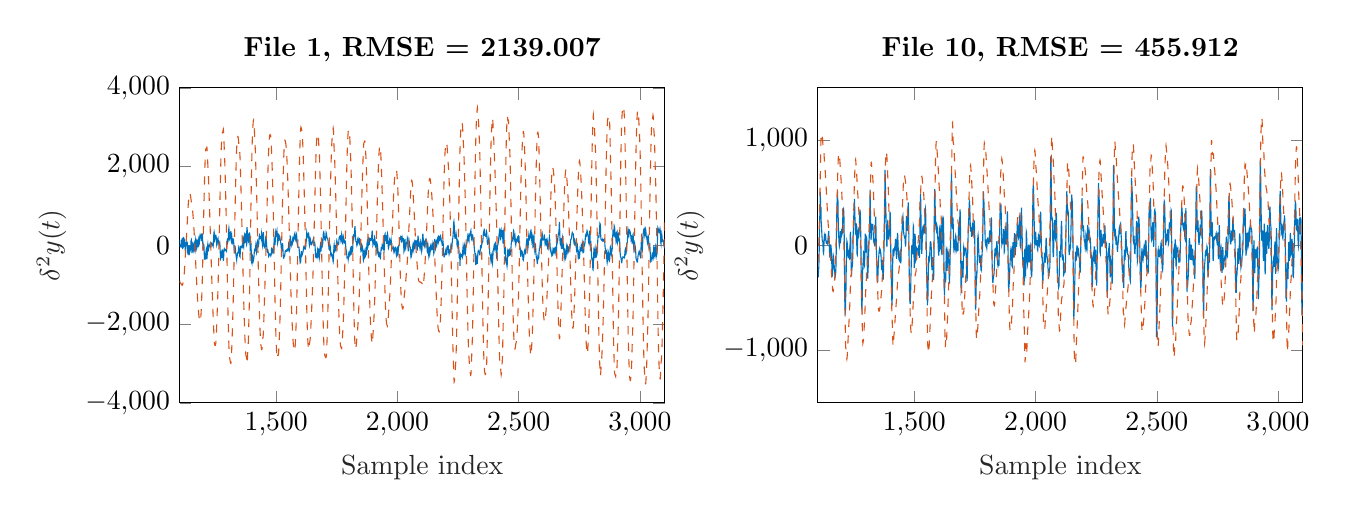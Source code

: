 % This file was created by matlab2tikz.
%
\definecolor{mycolor1}{rgb}{0.0,0.447,0.741}%
\definecolor{mycolor2}{rgb}{0.85,0.325,0.098}%
%
\begin{tikzpicture}

\begin{axis}[%
width=6.159cm,
height=4cm,
at={(0cm,0cm)},
scale only axis,
xmin=1102,
xmax=3102,
xlabel style={font=\color{white!15!black}},
xlabel={Sample index},
ymin=-4000,
ymax=4000,
ylabel style={font=\color{white!15!black}},
ylabel={$\delta^2 y(t)$},
axis background/.style={fill=white},
title style={font=\bfseries},
title={File 1, RMSE = 2139.007}
]
\addplot [color=mycolor1, forget plot]
  table[row sep=crcr]{%
1102	136.123\\
1103	53.214\\
1104	-24.957\\
1105	-25.925\\
1106	5.183\\
1107	-1.831\\
1108	-42.023\\
1109	-38.154\\
1110	50.459\\
1111	155.326\\
1112	161.655\\
1113	44.839\\
1114	-75.847\\
1115	-71.374\\
1116	52.256\\
1117	197.499\\
1118	198.505\\
1119	125.098\\
1120	40.916\\
1121	72.902\\
1122	117.271\\
1123	93.083\\
1124	-20.338\\
1125	-124.804\\
1126	-142.146\\
1127	-32.23\\
1128	63.235\\
1129	71.754\\
1130	39.574\\
1131	55.476\\
1132	83.909\\
1133	75.582\\
1134	-36.263\\
1135	-160.723\\
1136	-234.193\\
1137	-124.38\\
1138	-16.968\\
1139	-17.689\\
1140	-112.039\\
1141	-232.499\\
1142	-228.428\\
1143	-111.921\\
1144	-30.42\\
1145	-39.718\\
1146	-117.05\\
1147	-93.868\\
1148	6.187\\
1149	125.61\\
1150	139.07\\
1151	26.9\\
1152	-124.029\\
1153	-195.384\\
1154	-136.12\\
1155	-24.538\\
1156	15.519\\
1157	-26.811\\
1158	-90.591\\
1159	-116.79\\
1160	-41.154\\
1161	30.686\\
1162	53.637\\
1163	-19.055\\
1164	-119.983\\
1165	-144.777\\
1166	-81.994\\
1167	51.399\\
1168	137.473\\
1169	96.505\\
1170	-7.636\\
1171	-80.868\\
1172	-53.493\\
1173	50.364\\
1174	126.53\\
1175	115.666\\
1176	30.316\\
1177	-1.212\\
1178	45.887\\
1179	118.445\\
1180	150.673\\
1181	93.845\\
1182	24.125\\
1183	44.425\\
1184	122.65\\
1185	224.185\\
1186	255.188\\
1187	221.509\\
1188	226.411\\
1189	211.366\\
1190	232.237\\
1191	170.194\\
1192	124.34\\
1193	120.956\\
1194	195.286\\
1195	299.847\\
1196	247.368\\
1197	104.719\\
1198	-54.882\\
1199	-115.106\\
1200	-48.656\\
1201	36.6\\
1202	-14.917\\
1203	-139.256\\
1204	-334.592\\
1205	-323.798\\
1206	-300.565\\
1207	-274.514\\
1208	-360.717\\
1209	-294.181\\
1210	-228.599\\
1211	-124.796\\
1212	-100.873\\
1213	-208.505\\
1214	-355.61\\
1215	-294.262\\
1216	-197.482\\
1217	-17.638\\
1218	25.106\\
1219	-49.029\\
1220	-134.367\\
1221	-137.726\\
1222	-45.491\\
1223	5.668\\
1224	6.945\\
1225	-21.054\\
1226	-10.544\\
1227	28.138\\
1228	50.097\\
1229	11.191\\
1230	-43.866\\
1231	-39.719\\
1232	9.273\\
1233	56.072\\
1234	61.005\\
1235	45.362\\
1236	24.106\\
1237	26.95\\
1238	14.119\\
1239	-15.056\\
1240	-28.246\\
1241	36.189\\
1242	157.727\\
1243	309.699\\
1244	340.059\\
1245	296.704\\
1246	223.895\\
1247	147.915\\
1248	173.39\\
1249	211.363\\
1250	253.398\\
1251	257.401\\
1252	239.769\\
1253	181.792\\
1254	82.467\\
1255	-0.787\\
1256	18.854\\
1257	70.189\\
1258	127.684\\
1259	164.147\\
1260	180.021\\
1261	126.441\\
1262	87.817\\
1263	49.888\\
1264	27.586\\
1265	37.559\\
1266	61.936\\
1267	78.748\\
1268	21.7\\
1269	-130.335\\
1270	-274.276\\
1271	-344.657\\
1272	-328.735\\
1273	-217.564\\
1274	-188.27\\
1275	-246.605\\
1276	-315.538\\
1277	-258.563\\
1278	-170.863\\
1279	-144.374\\
1280	-171.556\\
1281	-308.542\\
1282	-376.949\\
1283	-371.09\\
1284	-196.751\\
1285	-110.683\\
1286	-83.375\\
1287	-94.086\\
1288	-125.771\\
1289	-135.442\\
1290	-131.926\\
1291	-109.286\\
1292	-115.948\\
1293	-122.069\\
1294	-132.331\\
1295	-145.096\\
1296	-45.258\\
1297	47.884\\
1298	126.233\\
1299	156.626\\
1300	149.124\\
1301	96.525\\
1302	122.565\\
1303	230.432\\
1304	390.161\\
1305	433.234\\
1306	359.262\\
1307	239.054\\
1308	155.413\\
1309	136.671\\
1310	169.36\\
1311	233.51\\
1312	297.676\\
1313	360.311\\
1314	291.397\\
1315	266.702\\
1316	154.089\\
1317	193.267\\
1318	84.702\\
1319	55.331\\
1320	74.986\\
1321	154.547\\
1322	163.561\\
1323	160.004\\
1324	128.977\\
1325	60.629\\
1326	-47.363\\
1327	-94.77\\
1328	-64.243\\
1329	-15.675\\
1330	-15.99\\
1331	-53.199\\
1332	-112.905\\
1333	-180.335\\
1334	-230.528\\
1335	-277.186\\
1336	-325.39\\
1337	-366.44\\
1338	-270.325\\
1339	-278.411\\
1340	-211.578\\
1341	-193.567\\
1342	-199.965\\
1343	-191.215\\
1344	-150.921\\
1345	-83.686\\
1346	-31.482\\
1347	-41.276\\
1348	-115.557\\
1349	-218.224\\
1350	-279.763\\
1351	-290.289\\
1352	-176.049\\
1353	-77.68\\
1354	-26.047\\
1355	-19.354\\
1356	-32.415\\
1357	-49.535\\
1358	-60.01\\
1359	-63.012\\
1360	-52.48\\
1361	26.946\\
1362	104.172\\
1363	138.061\\
1364	81.253\\
1365	-18.966\\
1366	-43.155\\
1367	39.417\\
1368	236.557\\
1369	258.51\\
1370	178.658\\
1371	73.866\\
1372	79.581\\
1373	183.063\\
1374	301.351\\
1375	251.76\\
1376	99.669\\
1377	61.814\\
1378	202.447\\
1379	406.129\\
1380	461.651\\
1381	323.773\\
1382	157.387\\
1383	116.827\\
1384	200.193\\
1385	305.941\\
1386	199.852\\
1387	101.123\\
1388	111.74\\
1389	250.636\\
1390	327.256\\
1391	275.406\\
1392	49.533\\
1393	-108.825\\
1394	-94.516\\
1395	18.141\\
1396	37.975\\
1397	-127.463\\
1398	-334.958\\
1399	-440.514\\
1400	-459.251\\
1401	-305.674\\
1402	-280.895\\
1403	-337.305\\
1404	-382.723\\
1405	-410.84\\
1406	-388.59\\
1407	-350.016\\
1408	-311.753\\
1409	-245.516\\
1410	-149.626\\
1411	-99.823\\
1412	-101.867\\
1413	-119.853\\
1414	-97.658\\
1415	-44.174\\
1416	6.474\\
1417	-52.425\\
1418	-133.427\\
1419	-181.31\\
1420	-148.762\\
1421	-21.743\\
1422	77.456\\
1423	103.083\\
1424	63.576\\
1425	-0.142\\
1426	-34.29\\
1427	-25.747\\
1428	51.202\\
1429	150.484\\
1430	226.418\\
1431	249.451\\
1432	207.069\\
1433	174.704\\
1434	175.687\\
1435	217.675\\
1436	217.448\\
1437	185.524\\
1438	164.205\\
1439	212.615\\
1440	301.244\\
1441	254.531\\
1442	170.515\\
1443	18.011\\
1444	-14.393\\
1445	112.52\\
1446	236.897\\
1447	336.772\\
1448	218.011\\
1449	80.371\\
1450	-7.928\\
1451	-28.017\\
1452	-32.824\\
1453	-55.071\\
1454	-68.58\\
1455	-26.161\\
1456	74.832\\
1457	215.363\\
1458	223.727\\
1459	177.499\\
1460	83.692\\
1461	-20.424\\
1462	-100.688\\
1463	-132.379\\
1464	-105.095\\
1465	-103.713\\
1466	-134.878\\
1467	-168.397\\
1468	-215.538\\
1469	-283.856\\
1470	-277.449\\
1471	-251.312\\
1472	-237.745\\
1473	-218.764\\
1474	-220.58\\
1475	-215.177\\
1476	-216.174\\
1477	-242.373\\
1478	-266.056\\
1479	-249.614\\
1480	-199.298\\
1481	-85.669\\
1482	-96.138\\
1483	-138.11\\
1484	-183.589\\
1485	-169.398\\
1486	-108.695\\
1487	-84.173\\
1488	-111.157\\
1489	-144.198\\
1490	-94.141\\
1491	46.715\\
1492	166.909\\
1493	146.061\\
1494	70.983\\
1495	8.11\\
1496	86.868\\
1497	249.6\\
1498	326.565\\
1499	287.584\\
1500	250.949\\
1501	262.86\\
1502	350.337\\
1503	378.751\\
1504	275.744\\
1505	144.658\\
1506	59.975\\
1507	94.123\\
1508	200.968\\
1509	281.4\\
1510	273.52\\
1511	199.031\\
1512	139.349\\
1513	144.841\\
1514	172.708\\
1515	204.404\\
1516	172.159\\
1517	117.999\\
1518	102.0\\
1519	59.149\\
1520	10.621\\
1521	-56.22\\
1522	-100.089\\
1523	-115.241\\
1524	-95.059\\
1525	-30.523\\
1526	57.943\\
1527	-0.925\\
1528	-120.295\\
1529	-247.731\\
1530	-319.953\\
1531	-325.529\\
1532	-298.728\\
1533	-283.846\\
1534	-279.178\\
1535	-261.239\\
1536	-216.422\\
1537	-164.839\\
1538	-141.507\\
1539	-147.819\\
1540	-150.199\\
1541	-133.241\\
1542	-123.003\\
1543	-117.015\\
1544	-141.13\\
1545	-132.696\\
1546	-113.31\\
1547	-92.851\\
1548	-92.232\\
1549	-115.958\\
1550	-85.828\\
1551	-8.221\\
1552	74.687\\
1553	84.111\\
1554	-35.364\\
1555	-126.268\\
1556	-107.451\\
1557	65.256\\
1558	230.609\\
1559	221.127\\
1560	138.94\\
1561	21.713\\
1562	-1.542\\
1563	40.815\\
1564	66.323\\
1565	48.431\\
1566	29.947\\
1567	48.485\\
1568	148.849\\
1569	207.474\\
1570	205.391\\
1571	165.182\\
1572	129.758\\
1573	145.337\\
1574	210.255\\
1575	285.75\\
1576	290.937\\
1577	308.127\\
1578	249.779\\
1579	193.556\\
1580	141.893\\
1581	125.763\\
1582	185.885\\
1583	245.781\\
1584	272.49\\
1585	219.744\\
1586	115.334\\
1587	38.792\\
1588	-7.624\\
1589	-29.231\\
1590	-49.582\\
1591	-54.714\\
1592	-55.858\\
1593	-51.074\\
1594	-49.189\\
1595	-107.929\\
1596	-219.815\\
1597	-298.647\\
1598	-379.662\\
1599	-445.442\\
1600	-439.197\\
1601	-410.65\\
1602	-330.277\\
1603	-163.118\\
1604	-159.435\\
1605	-174.679\\
1606	-212.659\\
1607	-245.11\\
1608	-228.337\\
1609	-203.774\\
1610	-176.637\\
1611	-148.338\\
1612	-103.92\\
1613	-63.549\\
1614	-30.124\\
1615	-18.673\\
1616	-41.113\\
1617	-73.256\\
1618	-93.277\\
1619	-97.209\\
1620	-91.003\\
1621	-69.471\\
1622	-13.145\\
1623	67.338\\
1624	112.058\\
1625	194.835\\
1626	317.489\\
1627	278.268\\
1628	267.345\\
1629	254.497\\
1630	234.3\\
1631	286.715\\
1632	293.164\\
1633	307.42\\
1634	294.141\\
1635	160.743\\
1636	52.083\\
1637	8.564\\
1638	56.313\\
1639	140.844\\
1640	180.613\\
1641	161.382\\
1642	111.249\\
1643	58.03\\
1644	16.373\\
1645	12.557\\
1646	19.241\\
1647	36.84\\
1648	45.777\\
1649	91.528\\
1650	99.687\\
1651	115.802\\
1652	123.883\\
1653	158.751\\
1654	116.773\\
1655	63.726\\
1656	6.378\\
1657	3.213\\
1658	33.746\\
1659	52.445\\
1660	9.449\\
1661	-106.618\\
1662	-211.128\\
1663	-288.737\\
1664	-301.25\\
1665	-315.223\\
1666	-308.905\\
1667	-265.627\\
1668	-227.852\\
1669	-172.889\\
1670	-136.796\\
1671	-223.892\\
1672	-284.153\\
1673	-261.621\\
1674	-197.762\\
1675	-100.303\\
1676	-105.304\\
1677	-223.766\\
1678	-324.099\\
1679	-287.338\\
1680	-169.842\\
1681	-52.082\\
1682	-8.492\\
1683	-69.086\\
1684	-144.715\\
1685	-142.127\\
1686	-50.49\\
1687	84.017\\
1688	158.393\\
1689	151.929\\
1690	68.507\\
1691	14.861\\
1692	47.412\\
1693	137.713\\
1694	263.877\\
1695	333.594\\
1696	342.713\\
1697	306.881\\
1698	241.571\\
1699	197.686\\
1700	158.145\\
1701	139.44\\
1702	128.302\\
1703	142.691\\
1704	191.966\\
1705	256.728\\
1706	325.751\\
1707	306.185\\
1708	261.3\\
1709	208.539\\
1710	182.09\\
1711	180.676\\
1712	175.139\\
1713	150.116\\
1714	113.17\\
1715	58.613\\
1716	17.737\\
1717	-27.974\\
1718	-95.917\\
1719	-105.083\\
1720	-72.259\\
1721	-21.923\\
1722	-0.046\\
1723	-28.314\\
1724	-132.551\\
1725	-232.997\\
1726	-263.247\\
1727	-236.466\\
1728	-204.282\\
1729	-214.333\\
1730	-239.057\\
1731	-235.925\\
1732	-282.51\\
1733	-296.277\\
1734	-393.988\\
1735	-419.022\\
1736	-368.841\\
1737	-234.915\\
1738	-27.731\\
1739	16.102\\
1740	-51.094\\
1741	-164.93\\
1742	-158.373\\
1743	-90.428\\
1744	-10.614\\
1745	-14.612\\
1746	-70.843\\
1747	-96.239\\
1748	-25.867\\
1749	77.626\\
1750	123.248\\
1751	102.367\\
1752	52.656\\
1753	25.639\\
1754	38.219\\
1755	33.649\\
1756	19.357\\
1757	23.178\\
1758	62.244\\
1759	146.017\\
1760	203.96\\
1761	216.006\\
1762	192.243\\
1763	206.251\\
1764	216.81\\
1765	176.661\\
1766	154.244\\
1767	111.337\\
1768	142.118\\
1769	248.765\\
1770	288.312\\
1771	244.718\\
1772	157.472\\
1773	62.621\\
1774	51.208\\
1775	120.619\\
1776	183.489\\
1777	224.386\\
1778	198.269\\
1779	155.534\\
1780	107.745\\
1781	66.088\\
1782	72.76\\
1783	90.657\\
1784	112.375\\
1785	100.582\\
1786	37.147\\
1787	-36.718\\
1788	-101.506\\
1789	-136.132\\
1790	-177.773\\
1791	-229.607\\
1792	-303.161\\
1793	-289.379\\
1794	-292.218\\
1795	-296.986\\
1796	-306.935\\
1797	-357.301\\
1798	-309.347\\
1799	-238.078\\
1800	-168.465\\
1801	-169.888\\
1802	-218.302\\
1803	-240.593\\
1804	-199.565\\
1805	-138.58\\
1806	-107.628\\
1807	-165.011\\
1808	-236.603\\
1809	-234.1\\
1810	-162.859\\
1811	-32.617\\
1812	-36.157\\
1813	-96.74\\
1814	-161.881\\
1815	-163.788\\
1816	-39.663\\
1817	138.841\\
1818	242.685\\
1819	262.34\\
1820	256.958\\
1821	216.542\\
1822	260.979\\
1823	346.471\\
1824	426.533\\
1825	489.561\\
1826	362.281\\
1827	250.282\\
1828	150.697\\
1829	97.242\\
1830	97.106\\
1831	93.666\\
1832	32.288\\
1833	-2.967\\
1834	15.281\\
1835	77.998\\
1836	138.012\\
1837	111.444\\
1838	64.434\\
1839	70.584\\
1840	138.038\\
1841	171.947\\
1842	155.371\\
1843	101.225\\
1844	55.906\\
1845	83.877\\
1846	135.802\\
1847	118.132\\
1848	2.756\\
1849	-118.437\\
1850	-178.714\\
1851	-116.138\\
1852	-21.68\\
1853	17.652\\
1854	4.509\\
1855	-29.809\\
1856	-68.885\\
1857	-128.082\\
1858	-248.58\\
1859	-352.053\\
1860	-376.744\\
1861	-317.584\\
1862	-185.404\\
1863	-144.327\\
1864	-173.894\\
1865	-248.123\\
1866	-308.01\\
1867	-298.112\\
1868	-187.911\\
1869	-141.861\\
1870	-190.329\\
1871	-237.122\\
1872	-237.372\\
1873	-122.544\\
1874	7.851\\
1875	55.366\\
1876	1.944\\
1877	-67.196\\
1878	-49.537\\
1879	73.97\\
1880	190.69\\
1881	182.669\\
1882	95.829\\
1883	20.04\\
1884	28.875\\
1885	90.53\\
1886	162.162\\
1887	151.492\\
1888	122.272\\
1889	130.295\\
1890	166.516\\
1891	174.511\\
1892	159.97\\
1893	148.479\\
1894	226.675\\
1895	325.106\\
1896	373.395\\
1897	276.274\\
1898	124.142\\
1899	10.42\\
1900	34.403\\
1901	131.838\\
1902	136.828\\
1903	86.264\\
1904	67.358\\
1905	111.848\\
1906	203.934\\
1907	185.53\\
1908	55.477\\
1909	-45.905\\
1910	-46.479\\
1911	44.382\\
1912	100.26\\
1913	27.091\\
1914	-91.712\\
1915	-138.659\\
1916	-68.877\\
1917	18.814\\
1918	-7.608\\
1919	-97.634\\
1920	-190.657\\
1921	-220.433\\
1922	-185.122\\
1923	-205.231\\
1924	-257.982\\
1925	-292.879\\
1926	-293.025\\
1927	-226.699\\
1928	-247.666\\
1929	-322.095\\
1930	-329.548\\
1931	-228.748\\
1932	-136.424\\
1933	-82.625\\
1934	-92.889\\
1935	-100.82\\
1936	-65.605\\
1937	1.773\\
1938	-10.005\\
1939	-46.91\\
1940	-62.459\\
1941	17.683\\
1942	110.872\\
1943	93.779\\
1944	-28.988\\
1945	-133.484\\
1946	-93.017\\
1947	101.73\\
1948	272.432\\
1949	289.046\\
1950	187.391\\
1951	167.22\\
1952	193.538\\
1953	241.916\\
1954	239.085\\
1955	101.653\\
1956	37.844\\
1957	104.091\\
1958	247.973\\
1959	297.584\\
1960	268.661\\
1961	89.844\\
1962	-18.378\\
1963	-74.797\\
1964	-58.222\\
1965	-14.738\\
1966	47.033\\
1967	110.359\\
1968	148.114\\
1969	126.044\\
1970	64.834\\
1971	31.425\\
1972	43.14\\
1973	102.695\\
1974	146.341\\
1975	87.81\\
1976	8.218\\
1977	-46.052\\
1978	-73.759\\
1979	-88.198\\
1980	-92.122\\
1981	-86.941\\
1982	-70.168\\
1983	-51.805\\
1984	-79.762\\
1985	-149.528\\
1986	-186.242\\
1987	-171.643\\
1988	-119.62\\
1989	-78.842\\
1990	-59.705\\
1991	-63.974\\
1992	-52.675\\
1993	-63.365\\
1994	-153.772\\
1995	-214.461\\
1996	-260.237\\
1997	-237.689\\
1998	-125.34\\
1999	-99.939\\
2000	-180.06\\
2001	-234.866\\
2002	-250.851\\
2003	-176.181\\
2004	-75.621\\
2005	-15.093\\
2006	-14.43\\
2007	-4.26\\
2008	47.442\\
2009	132.04\\
2010	150.056\\
2011	150.937\\
2012	156.721\\
2013	192.929\\
2014	228.502\\
2015	224.13\\
2016	138.376\\
2017	86.799\\
2018	90.676\\
2019	129.075\\
2020	187.219\\
2021	154.962\\
2022	145.851\\
2023	171.878\\
2024	171.834\\
2025	92.169\\
2026	-33.276\\
2027	-155.468\\
2028	-132.145\\
2029	-13.038\\
2030	112.959\\
2031	165.199\\
2032	56.423\\
2033	-57.015\\
2034	-82.341\\
2035	-40.595\\
2036	33.663\\
2037	52.962\\
2038	40.189\\
2039	41.936\\
2040	113.115\\
2041	187.555\\
2042	165.706\\
2043	73.632\\
2044	-67.904\\
2045	-150.027\\
2046	-85.439\\
2047	26.161\\
2048	117.943\\
2049	81.352\\
2050	13.504\\
2051	-32.677\\
2052	-42.89\\
2053	-52.063\\
2054	-124.306\\
2055	-236.045\\
2056	-305.438\\
2057	-291.876\\
2058	-226.662\\
2059	-174.384\\
2060	-198.676\\
2061	-169.088\\
2062	-132.833\\
2063	-23.896\\
2064	13.184\\
2065	-28.69\\
2066	-96.108\\
2067	-121.461\\
2068	-21.935\\
2069	70.243\\
2070	88.101\\
2071	16.007\\
2072	-59.854\\
2073	-51.224\\
2074	14.758\\
2075	103.828\\
2076	119.285\\
2077	115.98\\
2078	111.306\\
2079	54.085\\
2080	-25.099\\
2081	-96.927\\
2082	-103.94\\
2083	2.623\\
2084	147.159\\
2085	247.801\\
2086	180.728\\
2087	79.972\\
2088	13.03\\
2089	26.953\\
2090	52.244\\
2091	26.869\\
2092	-44.986\\
2093	-77.393\\
2094	-32.202\\
2095	48.693\\
2096	93.18\\
2097	58.807\\
2098	-28.725\\
2099	-109.731\\
2100	-154.936\\
2101	-110.98\\
2102	-14.04\\
2103	122.042\\
2104	236.948\\
2105	298.9\\
2106	202.304\\
2107	102.368\\
2108	26.84\\
2109	43.47\\
2110	73.478\\
2111	45.062\\
2112	-16.059\\
2113	-36.872\\
2114	27.193\\
2115	116.25\\
2116	131.729\\
2117	81.825\\
2118	50.34\\
2119	61.967\\
2120	104.288\\
2121	61.062\\
2122	-58.172\\
2123	-158.803\\
2124	-171.247\\
2125	-59.089\\
2126	-6.45\\
2127	-61.141\\
2128	-202.452\\
2129	-254.477\\
2130	-188.964\\
2131	-113.644\\
2132	-87.744\\
2133	-124.964\\
2134	-193.653\\
2135	-145.366\\
2136	-73.975\\
2137	-25.866\\
2138	-55.581\\
2139	-101.504\\
2140	-84.182\\
2141	-24.739\\
2142	2.837\\
2143	-35.684\\
2144	-107.281\\
2145	-106.336\\
2146	-26.778\\
2147	53.033\\
2148	27.191\\
2149	-88.972\\
2150	-207.866\\
2151	-185.478\\
2152	-76.517\\
2153	81.445\\
2154	163.854\\
2155	92.42\\
2156	-11.175\\
2157	-77.33\\
2158	-49.331\\
2159	44.755\\
2160	107.37\\
2161	117.9\\
2162	83.396\\
2163	34.192\\
2164	79.773\\
2165	145.24\\
2166	193.494\\
2167	204.966\\
2168	123.591\\
2169	79.257\\
2170	101.23\\
2171	167.11\\
2172	220.35\\
2173	208.999\\
2174	145.075\\
2175	133.311\\
2176	179.806\\
2177	216.088\\
2178	233.741\\
2179	203.256\\
2180	159.569\\
2181	131.154\\
2182	124.226\\
2183	80.914\\
2184	34.062\\
2185	-0.891\\
2186	-1.015\\
2187	50.094\\
2188	88.917\\
2189	30.975\\
2190	-99.445\\
2191	-228.698\\
2192	-291.437\\
2193	-292.476\\
2194	-253.956\\
2195	-248.864\\
2196	-242.766\\
2197	-211.487\\
2198	-182.601\\
2199	-131.387\\
2200	-107.962\\
2201	-180.605\\
2202	-230.371\\
2203	-226.215\\
2204	-205.748\\
2205	-116.375\\
2206	-66.673\\
2207	-31.604\\
2208	-10.357\\
2209	-7.977\\
2210	-42.605\\
2211	-129.025\\
2212	-198.621\\
2213	-225.237\\
2214	-194.205\\
2215	-142.525\\
2216	-126.84\\
2217	-136.413\\
2218	-156.865\\
2219	-126.889\\
2220	-44.779\\
2221	0.853\\
2222	-24.12\\
2223	-84.272\\
2224	-87.759\\
2225	-22.978\\
2226	68.244\\
2227	155.88\\
2228	169.074\\
2229	211.823\\
2230	294.905\\
2231	428.937\\
2232	572.092\\
2233	604.555\\
2234	535.244\\
2235	407.105\\
2236	256.104\\
2237	189.44\\
2238	180.456\\
2239	181.32\\
2240	215.841\\
2241	249.191\\
2242	295.434\\
2243	249.799\\
2244	222.322\\
2245	136.516\\
2246	2.376\\
2247	-28.459\\
2248	-6.715\\
2249	72.248\\
2250	110.44\\
2251	93.748\\
2252	21.275\\
2253	-77.547\\
2254	-154.378\\
2255	-318.989\\
2256	-258.972\\
2257	-288.716\\
2258	-523.128\\
2259	-248.771\\
2260	-232.382\\
2261	-294.896\\
2262	-260.31\\
2263	-286.47\\
2264	-285.118\\
2265	-255.785\\
2266	-236.658\\
2267	-239.11\\
2268	-269.61\\
2269	-173.624\\
2270	-85.077\\
2271	-19.832\\
2272	-59.826\\
2273	-141.28\\
2274	-190.283\\
2275	-159.418\\
2276	-48.862\\
2277	-7.493\\
2278	-64.108\\
2279	-173.442\\
2280	-229.803\\
2281	-212.24\\
2282	-64.952\\
2283	3.578\\
2284	34.081\\
2285	32.08\\
2286	33.908\\
2287	79.033\\
2288	130.965\\
2289	199.55\\
2290	190.805\\
2291	304.12\\
2292	196.947\\
2293	154.11\\
2294	122.146\\
2295	101.662\\
2296	206.459\\
2297	244.981\\
2298	273.214\\
2299	263.128\\
2300	304.706\\
2301	316.359\\
2302	355.6\\
2303	377.687\\
2304	304.945\\
2305	216.533\\
2306	151.359\\
2307	136.867\\
2308	192.295\\
2309	246.028\\
2310	259.241\\
2311	240.187\\
2312	178.628\\
2313	156.126\\
2314	127.502\\
2315	87.601\\
2316	22.276\\
2317	-69.613\\
2318	-144.302\\
2319	-164.783\\
2320	-216.131\\
2321	-245.852\\
2322	-298.09\\
2323	-499.833\\
2324	-400.681\\
2325	-287.518\\
2326	-312.814\\
2327	-312.606\\
2328	-409.677\\
2329	-472.394\\
2330	-352.877\\
2331	-283.489\\
2332	-173.515\\
2333	-147.2\\
2334	-170.22\\
2335	-166.353\\
2336	-147.372\\
2337	-148.991\\
2338	-190.542\\
2339	-238.757\\
2340	-240.522\\
2341	-172.827\\
2342	-79.227\\
2343	-11.849\\
2344	-17.066\\
2345	-65.402\\
2346	-55.002\\
2347	-10.15\\
2348	42.261\\
2349	71.61\\
2350	66.855\\
2351	67.622\\
2352	111.178\\
2353	169.078\\
2354	272.728\\
2355	313.874\\
2356	350.509\\
2357	365.137\\
2358	426.312\\
2359	293.787\\
2360	253.908\\
2361	246.836\\
2362	253.228\\
2363	246.332\\
2364	236.47\\
2365	256.009\\
2366	327.493\\
2367	369.419\\
2368	352.557\\
2369	254.629\\
2370	119.321\\
2371	48.727\\
2372	33.94\\
2373	45.041\\
2374	67.37\\
2375	110.773\\
2376	145.6\\
2377	186.966\\
2378	148.492\\
2379	21.387\\
2380	-126.001\\
2381	-219.283\\
2382	-244.608\\
2383	-244.842\\
2384	-272.139\\
2385	-355.208\\
2386	-405.281\\
2387	-362.386\\
2388	-258.274\\
2389	-233.507\\
2390	-345.528\\
2391	-412.898\\
2392	-450.403\\
2393	-342.696\\
2394	-248.056\\
2395	-130.999\\
2396	-115.706\\
2397	-94.004\\
2398	-49.644\\
2399	5.055\\
2400	19.923\\
2401	-14.454\\
2402	-83.78\\
2403	-55.978\\
2404	7.745\\
2405	63.363\\
2406	54.94\\
2407	-90.921\\
2408	-222.54\\
2409	-291.515\\
2410	-269.862\\
2411	-173.542\\
2412	-39.072\\
2413	2.597\\
2414	10.283\\
2415	30.493\\
2416	77.135\\
2417	138.535\\
2418	191.318\\
2419	258.481\\
2420	304.514\\
2421	377.21\\
2422	399.74\\
2423	366.889\\
2424	247.908\\
2425	129.771\\
2426	175.786\\
2427	348.001\\
2428	383.217\\
2429	338.905\\
2430	246.615\\
2431	234.868\\
2432	281.583\\
2433	387.727\\
2434	244.784\\
2435	94.826\\
2436	47.577\\
2437	178.485\\
2438	357.457\\
2439	386.303\\
2440	218.521\\
2441	-113.524\\
2442	-230.822\\
2443	-182.479\\
2444	-46.243\\
2445	-56.891\\
2446	-182.609\\
2447	-408.094\\
2448	-393.861\\
2449	-377.155\\
2450	-411.351\\
2451	-488.659\\
2452	-528.926\\
2453	-471.116\\
2454	-267.908\\
2455	-140.192\\
2456	-158.304\\
2457	-273.169\\
2458	-262.46\\
2459	-235.232\\
2460	-114.002\\
2461	-104.795\\
2462	-176.24\\
2463	-210.673\\
2464	-248.711\\
2465	-241.246\\
2466	-211.57\\
2467	-169.197\\
2468	-79.201\\
2469	1.557\\
2470	78.836\\
2471	139.6\\
2472	189.401\\
2473	192.634\\
2474	176.052\\
2475	137.242\\
2476	122.719\\
2477	176.803\\
2478	278.631\\
2479	378.421\\
2480	367.038\\
2481	271.903\\
2482	178.901\\
2483	152.623\\
2484	195.44\\
2485	224.484\\
2486	150.362\\
2487	47.552\\
2488	14.237\\
2489	61.964\\
2490	148.069\\
2491	146.034\\
2492	126.126\\
2493	153.141\\
2494	180.714\\
2495	200.328\\
2496	178.952\\
2497	103.543\\
2498	93.186\\
2499	156.24\\
2500	237.941\\
2501	232.731\\
2502	139.597\\
2503	2.355\\
2504	-50.83\\
2505	-36.627\\
2506	-49.797\\
2507	-120.664\\
2508	-219.41\\
2509	-296.448\\
2510	-214.603\\
2511	-163.921\\
2512	-134.667\\
2513	-140.923\\
2514	-153.921\\
2515	-182.041\\
2516	-227.149\\
2517	-288.572\\
2518	-364.009\\
2519	-377.168\\
2520	-347.654\\
2521	-299.854\\
2522	-232.019\\
2523	-187.566\\
2524	-148.493\\
2525	-124.854\\
2526	-141.706\\
2527	-178.169\\
2528	-196.871\\
2529	-175.668\\
2530	-110.27\\
2531	-11.549\\
2532	61.153\\
2533	117.837\\
2534	164.381\\
2535	162.001\\
2536	102.41\\
2537	-3.395\\
2538	-74.913\\
2539	-32.264\\
2540	84.807\\
2541	212.836\\
2542	269.648\\
2543	225.928\\
2544	178.035\\
2545	155.971\\
2546	173.09\\
2547	202.95\\
2548	237.816\\
2549	308.203\\
2550	358.558\\
2551	403.233\\
2552	305.701\\
2553	170.691\\
2554	122.673\\
2555	183.853\\
2556	243.272\\
2557	210.874\\
2558	96.368\\
2559	-40.076\\
2560	-31.882\\
2561	92.412\\
2562	224.644\\
2563	247.745\\
2564	72.007\\
2565	-82.714\\
2566	-127.28\\
2567	-69.496\\
2568	41.219\\
2569	34.25\\
2570	-45.214\\
2571	-190.896\\
2572	-262.35\\
2573	-294.665\\
2574	-337.714\\
2575	-342.939\\
2576	-422.642\\
2577	-472.958\\
2578	-379.607\\
2579	-309.794\\
2580	-339.952\\
2581	-344.236\\
2582	-339.56\\
2583	-294.321\\
2584	-181.873\\
2585	-113.335\\
2586	-77.109\\
2587	-67.231\\
2588	-5.209\\
2589	71.111\\
2590	118.589\\
2591	96.423\\
2592	0.499\\
2593	-59.258\\
2594	6.397\\
2595	154.461\\
2596	272.555\\
2597	298.135\\
2598	249.767\\
2599	155.126\\
2600	136.843\\
2601	139.195\\
2602	138.876\\
2603	137.76\\
2604	141.018\\
2605	190.973\\
2606	275.269\\
2607	190.289\\
2608	114.666\\
2609	33.405\\
2610	48.982\\
2611	106.27\\
2612	123.327\\
2613	66.996\\
2614	19.036\\
2615	34.791\\
2616	132.098\\
2617	152.131\\
2618	118.537\\
2619	-14.264\\
2620	-85.538\\
2621	-97.374\\
2622	-34.846\\
2623	9.611\\
2624	41.959\\
2625	89.906\\
2626	155.788\\
2627	207.631\\
2628	151.674\\
2629	47.32\\
2630	-69.101\\
2631	-126.491\\
2632	-147.763\\
2633	-122.303\\
2634	-159.404\\
2635	-197.28\\
2636	-229.832\\
2637	-270.4\\
2638	-264.299\\
2639	-245.27\\
2640	-197.827\\
2641	-125.219\\
2642	-81.539\\
2643	-95.399\\
2644	-141.905\\
2645	-171.29\\
2646	-118.477\\
2647	-94.535\\
2648	-112.51\\
2649	-149.059\\
2650	-126.663\\
2651	-76.457\\
2652	-63.187\\
2653	-110.718\\
2654	-218.923\\
2655	-273.158\\
2656	-162.679\\
2657	35.986\\
2658	144.428\\
2659	154.883\\
2660	98.763\\
2661	129.426\\
2662	204.142\\
2663	276.646\\
2664	296.722\\
2665	288.639\\
2666	348.044\\
2667	457.118\\
2668	597.01\\
2669	415.113\\
2670	235.21\\
2671	47.549\\
2672	31.637\\
2673	149.308\\
2674	155.543\\
2675	76.778\\
2676	-74.87\\
2677	-74.974\\
2678	24.585\\
2679	143.876\\
2680	181.537\\
2681	46.598\\
2682	-67.245\\
2683	-78.129\\
2684	-18.881\\
2685	0.474\\
2686	-99.386\\
2687	-221.373\\
2688	-317.433\\
2689	-275.831\\
2690	-182.438\\
2691	-142.616\\
2692	-176.963\\
2693	-255.237\\
2694	-320.987\\
2695	-297.341\\
2696	-232.898\\
2697	-132.287\\
2698	-28.044\\
2699	19.641\\
2700	6.994\\
2701	-66.869\\
2702	-147.232\\
2703	-193.699\\
2704	-175.737\\
2705	-124.715\\
2706	-61.365\\
2707	-35.035\\
2708	-37.151\\
2709	-56.772\\
2710	-88.124\\
2711	-82.524\\
2712	-40.998\\
2713	28.986\\
2714	111.382\\
2715	151.76\\
2716	158.754\\
2717	162.052\\
2718	188.735\\
2719	246.686\\
2720	301.414\\
2721	321.474\\
2722	304.252\\
2723	306.245\\
2724	297.82\\
2725	285.355\\
2726	234.533\\
2727	134.293\\
2728	57.448\\
2729	39.944\\
2730	96.592\\
2731	133.376\\
2732	114.048\\
2733	61.441\\
2734	31.624\\
2735	41.356\\
2736	49.34\\
2737	10.74\\
2738	-89.273\\
2739	-133.335\\
2740	-107.612\\
2741	-37.843\\
2742	-5.212\\
2743	-68.522\\
2744	-176.784\\
2745	-251.896\\
2746	-203.98\\
2747	-172.439\\
2748	-198.513\\
2749	-331.792\\
2750	-325.759\\
2751	-302.357\\
2752	-203.901\\
2753	-105.905\\
2754	-130.514\\
2755	-138.281\\
2756	-127.796\\
2757	-72.374\\
2758	-9.364\\
2759	-44.846\\
2760	-99.209\\
2761	-126.355\\
2762	-76.787\\
2763	19.732\\
2764	60.413\\
2765	-11.067\\
2766	-126.399\\
2767	-182.7\\
2768	-178.699\\
2769	-56.97\\
2770	9.068\\
2771	28.568\\
2772	16.682\\
2773	39.029\\
2774	110.347\\
2775	197.666\\
2776	261.865\\
2777	274.906\\
2778	251.597\\
2779	241.095\\
2780	282.543\\
2781	335.293\\
2782	373.017\\
2783	357.464\\
2784	310.286\\
2785	271.026\\
2786	240.508\\
2787	223.822\\
2788	138.737\\
2789	67.976\\
2790	47.03\\
2791	152.898\\
2792	290.0\\
2793	371.403\\
2794	300.325\\
2795	107.231\\
2796	18.306\\
2797	16.959\\
2798	41.191\\
2799	-36.915\\
2800	-203.666\\
2801	-321.544\\
2802	-348.78\\
2803	-331.07\\
2804	-341.156\\
2805	-480.926\\
2806	-614.827\\
2807	-623.302\\
2808	-493.54\\
2809	-246.117\\
2810	-151.234\\
2811	-188.427\\
2812	-242.774\\
2813	-189.541\\
2814	-100.922\\
2815	-64.118\\
2816	-131.637\\
2817	-296.067\\
2818	-289.447\\
2819	-220.48\\
2820	-118.988\\
2821	-94.52\\
2822	-149.75\\
2823	-221.647\\
2824	-192.135\\
2825	-41.345\\
2826	91.658\\
2827	229.249\\
2828	231.56\\
2829	218.428\\
2830	228.09\\
2831	218.893\\
2832	281.02\\
2833	356.578\\
2834	446.314\\
2835	562.854\\
2836	552.363\\
2837	488.353\\
2838	308.843\\
2839	172.508\\
2840	147.523\\
2841	142.901\\
2842	150.824\\
2843	149.378\\
2844	113.694\\
2845	109.609\\
2846	123.245\\
2847	153.15\\
2848	138.035\\
2849	121.965\\
2850	106.943\\
2851	104.773\\
2852	123.263\\
2853	153.983\\
2854	160.026\\
2855	90.608\\
2856	-19.644\\
2857	-71.808\\
2858	-112.259\\
2859	-221.355\\
2860	-131.805\\
2861	-127.175\\
2862	-166.624\\
2863	-302.377\\
2864	-386.385\\
2865	-437.945\\
2866	-397.91\\
2867	-389.038\\
2868	-241.925\\
2869	-154.421\\
2870	-177.48\\
2871	-271.201\\
2872	-311.001\\
2873	-350.0\\
2874	-398.99\\
2875	-387.004\\
2876	-303.882\\
2877	-156.449\\
2878	-40.754\\
2879	-28.253\\
2880	-123.989\\
2881	-221.758\\
2882	-241.247\\
2883	-203.09\\
2884	-147.095\\
2885	-127.273\\
2886	-69.156\\
2887	42.038\\
2888	246.769\\
2889	366.763\\
2890	357.188\\
2891	274.14\\
2892	265.014\\
2893	387.793\\
2894	493.534\\
2895	473.586\\
2896	440.54\\
2897	220.251\\
2898	210.654\\
2899	235.561\\
2900	258.448\\
2901	154.433\\
2902	76.041\\
2903	92.713\\
2904	279.277\\
2905	335.737\\
2906	348.077\\
2907	184.439\\
2908	95.261\\
2909	138.049\\
2910	291.119\\
2911	300.254\\
2912	248.532\\
2913	155.981\\
2914	131.025\\
2915	160.23\\
2916	154.629\\
2917	38.548\\
2918	-103.534\\
2919	-227.41\\
2920	-284.146\\
2921	-295.38\\
2922	-322.736\\
2923	-354.338\\
2924	-426.495\\
2925	-434.389\\
2926	-404.695\\
2927	-336.837\\
2928	-326.087\\
2929	-326.483\\
2930	-295.674\\
2931	-300.034\\
2932	-293.74\\
2933	-293.816\\
2934	-297.471\\
2935	-307.761\\
2936	-317.36\\
2937	-307.688\\
2938	-188.062\\
2939	-117.039\\
2940	-99.166\\
2941	-161.598\\
2942	-220.685\\
2943	-211.864\\
2944	-127.813\\
2945	-17.43\\
2946	38.523\\
2947	52.266\\
2948	76.389\\
2949	194.966\\
2950	341.82\\
2951	411.291\\
2952	383.641\\
2953	247.932\\
2954	232.841\\
2955	292.296\\
2956	385.496\\
2957	392.214\\
2958	366.479\\
2959	362.527\\
2960	330.852\\
2961	305.118\\
2962	258.697\\
2963	191.886\\
2964	236.783\\
2965	240.433\\
2966	228.272\\
2967	135.196\\
2968	55.808\\
2969	56.388\\
2970	141.223\\
2971	271.104\\
2972	284.578\\
2973	139.923\\
2974	-41.415\\
2975	-88.716\\
2976	-48.984\\
2977	28.87\\
2978	62.352\\
2979	24.043\\
2980	-10.159\\
2981	-43.676\\
2982	-107.375\\
2983	-200.603\\
2984	-328.15\\
2985	-351.868\\
2986	-369.159\\
2987	-383.681\\
2988	-419.903\\
2989	-423.374\\
2990	-405.613\\
2991	-349.813\\
2992	-282.517\\
2993	-245.022\\
2994	-230.977\\
2995	-196.11\\
2996	-168.688\\
2997	-147.209\\
2998	-164.737\\
2999	-200.136\\
3000	-237.13\\
3001	-262.372\\
3002	-283.267\\
3003	-234.722\\
3004	-143.045\\
3005	-14.553\\
3006	112.029\\
3007	135.888\\
3008	37.031\\
3009	-93.367\\
3010	-116.235\\
3011	-21.208\\
3012	136.494\\
3013	251.679\\
3014	315.221\\
3015	353.554\\
3016	401.154\\
3017	416.591\\
3018	328.532\\
3019	287.048\\
3020	246.869\\
3021	323.328\\
3022	379.968\\
3023	418.446\\
3024	391.92\\
3025	334.561\\
3026	235.995\\
3027	222.966\\
3028	205.098\\
3029	165.055\\
3030	108.489\\
3031	70.911\\
3032	120.546\\
3033	198.596\\
3034	248.895\\
3035	233.506\\
3036	137.115\\
3037	-12.222\\
3038	-95.213\\
3039	-95.391\\
3040	-37.85\\
3041	-14.417\\
3042	-103.34\\
3043	-242.762\\
3044	-371.168\\
3045	-417.543\\
3046	-408.248\\
3047	-348.96\\
3048	-332.248\\
3049	-299.007\\
3050	-247.877\\
3051	-214.805\\
3052	-232.397\\
3053	-305.361\\
3054	-348.359\\
3055	-324.58\\
3056	-196.515\\
3057	-75.819\\
3058	-100.869\\
3059	-197.132\\
3060	-237.026\\
3061	-179.091\\
3062	-48.272\\
3063	-26.108\\
3064	-119.223\\
3065	-250.575\\
3066	-279.264\\
3067	-177.107\\
3068	-133.532\\
3069	-182.466\\
3070	-223.807\\
3071	-194.612\\
3072	36.896\\
3073	342.592\\
3074	450.22\\
3075	433.9\\
3076	392.328\\
3077	353.3\\
3078	367.863\\
3079	384.211\\
3080	361.526\\
3081	340.906\\
3082	374.826\\
3083	413.733\\
3084	371.915\\
3085	253.824\\
3086	78.57\\
3087	38.638\\
3088	124.155\\
3089	223.601\\
3090	283.007\\
3091	235.7\\
3092	156.231\\
3093	102.799\\
3094	104.834\\
3095	127.085\\
3096	123.069\\
3097	96.663\\
3098	52.411\\
3099	68.444\\
3100	28.735\\
3101	-17.262\\
3102	-81.144\\
};
\addplot [color=mycolor2, dashed, forget plot]
  table[row sep=crcr]{%
1102	-900.5\\
1103	-934.463\\
1104	-952.985\\
1105	-959.067\\
1106	-962.219\\
1107	-969.745\\
1108	-981.195\\
1109	-991.938\\
1110	-999.356\\
1111	-1006.113\\
1112	-1013.265\\
1113	-1012.122\\
1114	-997.483\\
1115	-973.225\\
1116	-943.612\\
1117	-915.053\\
1118	-888.122\\
1119	-847.924\\
1120	-787.716\\
1121	-706.852\\
1122	-612.975\\
1123	-511.755\\
1124	-407.338\\
1125	-298.76\\
1126	-184.173\\
1127	-67.349\\
1128	38.367\\
1129	130.509\\
1130	221.211\\
1131	322.504\\
1132	435.446\\
1133	551.798\\
1134	662.386\\
1135	773.024\\
1136	890.117\\
1137	1007.07\\
1138	1099.913\\
1139	1168.308\\
1140	1220.037\\
1141	1267.281\\
1142	1310.944\\
1143	1333.046\\
1144	1329.431\\
1145	1310.424\\
1146	1282.361\\
1147	1248.155\\
1148	1204.256\\
1149	1155.873\\
1150	1109.818\\
1151	1067.285\\
1152	1030.341\\
1153	999.162\\
1154	962.601\\
1155	909.717\\
1156	841.46\\
1157	762.795\\
1158	678.159\\
1159	591.188\\
1160	501.06\\
1161	403.022\\
1162	297.072\\
1163	182.761\\
1164	65.919\\
1165	-49.158\\
1166	-164.736\\
1167	-284.649\\
1168	-415.951\\
1169	-558.084\\
1170	-697.148\\
1171	-823.067\\
1172	-934.899\\
1173	-1041.568\\
1174	-1155.332\\
1175	-1275.219\\
1176	-1386.648\\
1177	-1480.406\\
1178	-1561.758\\
1179	-1638.878\\
1180	-1714.437\\
1181	-1779.434\\
1182	-1826.397\\
1183	-1862.589\\
1184	-1896.186\\
1185	-1926.058\\
1186	-1942.737\\
1187	-1931.799\\
1188	-1893.348\\
1189	-1833.73\\
1190	-1744.935\\
1191	-1623.957\\
1192	-1475.637\\
1193	-1314.951\\
1194	-1139.365\\
1195	-936.314\\
1196	-699.769\\
1197	-435.328\\
1198	-159.511\\
1199	131.635\\
1200	443.626\\
1201	751.405\\
1202	1028.227\\
1203	1278.207\\
1204	1523.066\\
1205	1775.668\\
1206	1992.771\\
1207	2161.675\\
1208	2292.871\\
1209	2397.236\\
1210	2452.07\\
1211	2462.972\\
1212	2462.539\\
1213	2475.968\\
1214	2489.451\\
1215	2455.206\\
1216	2342.148\\
1217	2193.469\\
1218	2064.696\\
1219	1954.067\\
1220	1833.199\\
1221	1683.41\\
1222	1511.057\\
1223	1332.651\\
1224	1153.277\\
1225	967.093\\
1226	775.267\\
1227	583.084\\
1228	390.867\\
1229	194.755\\
1230	-2.979\\
1231	-195.876\\
1232	-384.288\\
1233	-573.955\\
1234	-768.115\\
1235	-960.641\\
1236	-1142.518\\
1237	-1313.255\\
1238	-1480.045\\
1239	-1644.5\\
1240	-1802.002\\
1241	-1948.466\\
1242	-2088.198\\
1243	-2229.338\\
1244	-2365.872\\
1245	-2464.72\\
1246	-2513.763\\
1247	-2531.967\\
1248	-2539.224\\
1249	-2540.333\\
1250	-2525.311\\
1251	-2483.684\\
1252	-2405.555\\
1253	-2285.707\\
1254	-2131.37\\
1255	-1967.865\\
1256	-1811.903\\
1257	-1657.681\\
1258	-1490.819\\
1259	-1303.776\\
1260	-1095.087\\
1261	-866.153\\
1262	-616.459\\
1263	-350.562\\
1264	-72.171\\
1265	216.684\\
1266	515.983\\
1267	820.131\\
1268	1113.976\\
1269	1388.031\\
1270	1653.198\\
1271	1922.558\\
1272	2176.157\\
1273	2376.879\\
1274	2521.099\\
1275	2641.087\\
1276	2752.219\\
1277	2832.908\\
1278	2859.869\\
1279	2860.815\\
1280	2884.05\\
1281	2925.546\\
1282	2947.838\\
1283	2896.115\\
1284	2759.841\\
1285	2590.741\\
1286	2433.646\\
1287	2284.6\\
1288	2117.499\\
1289	1924.973\\
1290	1708.861\\
1291	1473.335\\
1292	1218.862\\
1293	946.23\\
1294	652.771\\
1295	338.719\\
1296	10.934\\
1297	-322.627\\
1298	-655.058\\
1299	-990.765\\
1300	-1323.375\\
1301	-1633.238\\
1302	-1898.826\\
1303	-2126.719\\
1304	-2340.045\\
1305	-2548.547\\
1306	-2713.893\\
1307	-2807.986\\
1308	-2853.208\\
1309	-2886.96\\
1310	-2925.403\\
1311	-2964.459\\
1312	-2992.881\\
1313	-2997.324\\
1314	-2961.754\\
1315	-2873.003\\
1316	-2739.941\\
1317	-2575.233\\
1318	-2400.544\\
1319	-2217.883\\
1320	-2027.244\\
1321	-1831.077\\
1322	-1613.807\\
1323	-1361.904\\
1324	-1080.959\\
1325	-781.594\\
1326	-474.767\\
1327	-161.754\\
1328	159.563\\
1329	479.982\\
1330	787.631\\
1331	1079.162\\
1332	1356.711\\
1333	1622.577\\
1334	1872.351\\
1335	2097.451\\
1336	2294.037\\
1337	2460.94\\
1338	2590.254\\
1339	2672.049\\
1340	2721.541\\
1341	2748.764\\
1342	2762.396\\
1343	2755.559\\
1344	2717.734\\
1345	2650.934\\
1346	2574.271\\
1347	2511.289\\
1348	2462.766\\
1349	2413.198\\
1350	2338.333\\
1351	2214.442\\
1352	2037.313\\
1353	1830.053\\
1354	1617.854\\
1355	1401.953\\
1356	1175.992\\
1357	939.609\\
1358	694.5\\
1359	439.753\\
1360	175.402\\
1361	-91.186\\
1362	-355.111\\
1363	-619.815\\
1364	-889.805\\
1365	-1152.003\\
1366	-1388.212\\
1367	-1594.737\\
1368	-1790.319\\
1369	-2002.452\\
1370	-2199.31\\
1371	-2351.45\\
1372	-2468.315\\
1373	-2579.897\\
1374	-2697.375\\
1375	-2787.344\\
1376	-2813.21\\
1377	-2823.934\\
1378	-2878.597\\
1379	-2966.549\\
1380	-3015.688\\
1381	-2940.902\\
1382	-2782.859\\
1383	-2664.437\\
1384	-2578.957\\
1385	-2457.709\\
1386	-2247.664\\
1387	-1996.596\\
1388	-1764.076\\
1389	-1536.547\\
1390	-1256.919\\
1391	-911.285\\
1392	-538.19\\
1393	-165.673\\
1394	230.514\\
1395	652.367\\
1396	1052.694\\
1397	1390.841\\
1398	1700.993\\
1399	2029.725\\
1400	2350.071\\
1401	2596.483\\
1402	2762.721\\
1403	2900.193\\
1404	3025.073\\
1405	3119.134\\
1406	3169.551\\
1407	3184.661\\
1408	3160.72\\
1409	3078.825\\
1410	2948.02\\
1411	2811.544\\
1412	2690.858\\
1413	2562.096\\
1414	2396.444\\
1415	2199.287\\
1416	2003.021\\
1417	1822.071\\
1418	1635.451\\
1419	1418.146\\
1420	1167.113\\
1421	897.674\\
1422	623.255\\
1423	345.605\\
1424	63.048\\
1425	-218.425\\
1426	-492.598\\
1427	-757.299\\
1428	-1010.874\\
1429	-1255.412\\
1430	-1494.52\\
1431	-1725.841\\
1432	-1933.408\\
1433	-2102.807\\
1434	-2239.36\\
1435	-2355.666\\
1436	-2454.571\\
1437	-2526.157\\
1438	-2573.825\\
1439	-2612.919\\
1440	-2647.589\\
1441	-2649.454\\
1442	-2587.774\\
1443	-2487.752\\
1444	-2406.388\\
1445	-2362.459\\
1446	-2321.697\\
1447	-2241.194\\
1448	-2095.104\\
1449	-1903.28\\
1450	-1709.143\\
1451	-1519.078\\
1452	-1323.1\\
1453	-1122.576\\
1454	-926.53\\
1455	-733.996\\
1456	-537.741\\
1457	-333.527\\
1458	-121.093\\
1459	106.902\\
1460	350.209\\
1461	608.846\\
1462	878.883\\
1463	1151.788\\
1464	1416.422\\
1465	1662.17\\
1466	1885.356\\
1467	2080.595\\
1468	2256.707\\
1469	2418.065\\
1470	2556.906\\
1471	2659.255\\
1472	2729.905\\
1473	2779.778\\
1474	2809.205\\
1475	2816.166\\
1476	2803.922\\
1477	2780.841\\
1478	2743.001\\
1479	2664.814\\
1480	2529.002\\
1481	2363.05\\
1482	2202.989\\
1483	2050.626\\
1484	1871.083\\
1485	1650.911\\
1486	1402.625\\
1487	1143.2\\
1488	869.582\\
1489	571.235\\
1490	255.429\\
1491	-60.394\\
1492	-377.264\\
1493	-710.008\\
1494	-1045.126\\
1495	-1348.615\\
1496	-1607.953\\
1497	-1844.61\\
1498	-2085.563\\
1499	-2310.247\\
1500	-2485.395\\
1501	-2618.417\\
1502	-2734.357\\
1503	-2834.202\\
1504	-2876.044\\
1505	-2847.546\\
1506	-2801.986\\
1507	-2786.851\\
1508	-2795.376\\
1509	-2786.933\\
1510	-2725.939\\
1511	-2611.339\\
1512	-2475.16\\
1513	-2335.825\\
1514	-2185.649\\
1515	-2006.499\\
1516	-1791.774\\
1517	-1547.959\\
1518	-1284.24\\
1519	-1005.875\\
1520	-711.393\\
1521	-409.685\\
1522	-109.375\\
1523	187.449\\
1524	483.646\\
1525	778.6\\
1526	1058.512\\
1527	1311.883\\
1528	1545.441\\
1529	1772.412\\
1530	1999.241\\
1531	2205.95\\
1532	2369.819\\
1533	2490.261\\
1534	2580.616\\
1535	2641.556\\
1536	2665.784\\
1537	2658.642\\
1538	2637.36\\
1539	2609.263\\
1540	2566.177\\
1541	2500.009\\
1542	2416.85\\
1543	2328.417\\
1544	2229.363\\
1545	2108.118\\
1546	1962.224\\
1547	1801.646\\
1548	1633.02\\
1549	1450.097\\
1550	1244.987\\
1551	1022.851\\
1552	798.776\\
1553	575.081\\
1554	343.9\\
1555	108.56\\
1556	-121.482\\
1557	-339.733\\
1558	-560.075\\
1559	-795.556\\
1560	-1026.122\\
1561	-1229.545\\
1562	-1398.515\\
1563	-1551.139\\
1564	-1703.257\\
1565	-1854.068\\
1566	-1993.824\\
1567	-2119.79\\
1568	-2238.33\\
1569	-2355.11\\
1570	-2457.219\\
1571	-2530.334\\
1572	-2579.018\\
1573	-2618.333\\
1574	-2655.456\\
1575	-2684.772\\
1576	-2692.364\\
1577	-2663.209\\
1578	-2590.906\\
1579	-2474.8\\
1580	-2333.783\\
1581	-2187.187\\
1582	-2036.558\\
1583	-1864.83\\
1584	-1650.107\\
1585	-1388.12\\
1586	-1093.688\\
1587	-782.585\\
1588	-458.992\\
1589	-123.918\\
1590	214.197\\
1591	549.37\\
1592	880.509\\
1593	1204.302\\
1594	1512.607\\
1595	1797.306\\
1596	2054.827\\
1597	2291.902\\
1598	2509.215\\
1599	2703.138\\
1600	2861.684\\
1601	2964.383\\
1602	2999.946\\
1603	2983.981\\
1604	2953.858\\
1605	2935.042\\
1606	2914.759\\
1607	2870.252\\
1608	2787.832\\
1609	2670.627\\
1610	2528.208\\
1611	2361.767\\
1612	2168.834\\
1613	1954.512\\
1614	1730.251\\
1615	1505.251\\
1616	1271.441\\
1617	1024.744\\
1618	764.718\\
1619	491.465\\
1620	204.957\\
1621	-93.553\\
1622	-399.84\\
1623	-705.456\\
1624	-1005.433\\
1625	-1293.525\\
1626	-1569.082\\
1627	-1824.267\\
1628	-2040.148\\
1629	-2218.483\\
1630	-2360.541\\
1631	-2472.546\\
1632	-2564.208\\
1633	-2630.092\\
1634	-2656.519\\
1635	-2629.907\\
1636	-2568.134\\
1637	-2510.617\\
1638	-2471.186\\
1639	-2438.563\\
1640	-2389.115\\
1641	-2307.799\\
1642	-2197.174\\
1643	-2070.917\\
1644	-1939.884\\
1645	-1805.045\\
1646	-1666.618\\
1647	-1523.677\\
1648	-1374.949\\
1649	-1218.133\\
1650	-1052.512\\
1651	-873.159\\
1652	-678.354\\
1653	-466.72\\
1654	-240.601\\
1655	0.151\\
1656	252.316\\
1657	517.874\\
1658	793.268\\
1659	1067.283\\
1660	1326.756\\
1661	1571.801\\
1662	1811.679\\
1663	2045.824\\
1664	2259.147\\
1665	2435.976\\
1666	2576.677\\
1667	2680.608\\
1668	2743.649\\
1669	2771.96\\
1670	2790.725\\
1671	2815.691\\
1672	2836.921\\
1673	2815.439\\
1674	2732.443\\
1675	2622.21\\
1676	2530.026\\
1677	2454.837\\
1678	2357.922\\
1679	2192.045\\
1680	1956.312\\
1681	1696.418\\
1682	1446.542\\
1683	1196.263\\
1684	921.501\\
1685	623.041\\
1686	312.543\\
1687	0.596\\
1688	-316.07\\
1689	-640.952\\
1690	-962.307\\
1691	-1259.255\\
1692	-1524.204\\
1693	-1763.975\\
1694	-1990.198\\
1695	-2208.521\\
1696	-2404.765\\
1697	-2559.287\\
1698	-2665.326\\
1699	-2733.143\\
1700	-2777.96\\
1701	-2805.973\\
1702	-2820.823\\
1703	-2829.462\\
1704	-2839.756\\
1705	-2849.388\\
1706	-2840.077\\
1707	-2786.087\\
1708	-2675.39\\
1709	-2527.504\\
1710	-2363.119\\
1711	-2182.164\\
1712	-1970.724\\
1713	-1725.244\\
1714	-1453.77\\
1715	-1164.921\\
1716	-861.683\\
1717	-549.561\\
1718	-235.028\\
1719	78.367\\
1720	390.924\\
1721	700.975\\
1722	997.793\\
1723	1271.713\\
1724	1524.561\\
1725	1770.203\\
1726	2011.416\\
1727	2226.853\\
1728	2400.225\\
1729	2539.054\\
1730	2657.204\\
1731	2755.261\\
1732	2828.131\\
1733	2885.885\\
1734	2940.866\\
1735	2978.154\\
1736	2938.311\\
1737	2791.975\\
1738	2597.4\\
1739	2439.233\\
1740	2325.337\\
1741	2204.888\\
1742	2037.719\\
1743	1827.691\\
1744	1609.106\\
1745	1396.032\\
1746	1175.593\\
1747	936.217\\
1748	684.239\\
1749	431.407\\
1750	177.936\\
1751	-78.929\\
1752	-332.119\\
1753	-569.108\\
1754	-791.451\\
1755	-1009.836\\
1756	-1225.089\\
1757	-1430.76\\
1758	-1621.312\\
1759	-1800.098\\
1760	-1973.742\\
1761	-2134.929\\
1762	-2270.241\\
1763	-2377.661\\
1764	-2464.492\\
1765	-2528.394\\
1766	-2563.722\\
1767	-2580.402\\
1768	-2595.344\\
1769	-2615.413\\
1770	-2620.489\\
1771	-2576.086\\
1772	-2476.849\\
1773	-2358.57\\
1774	-2250.643\\
1775	-2148.996\\
1776	-2034.045\\
1777	-1890.24\\
1778	-1713.402\\
1779	-1506.143\\
1780	-1275.989\\
1781	-1028.585\\
1782	-766.598\\
1783	-489.818\\
1784	-195.947\\
1785	109.545\\
1786	419.862\\
1787	733.024\\
1788	1049.526\\
1789	1362.948\\
1790	1656.514\\
1791	1921.221\\
1792	2160.002\\
1793	2374.275\\
1794	2549.984\\
1795	2688.185\\
1796	2798.709\\
1797	2886.826\\
1798	2938.894\\
1799	2935.262\\
1800	2898.432\\
1801	2864.689\\
1802	2838.763\\
1803	2786.916\\
1804	2679.361\\
1805	2530.523\\
1806	2387.29\\
1807	2255.222\\
1808	2101.124\\
1809	1894.663\\
1810	1636.659\\
1811	1361.096\\
1812	1083.841\\
1813	794.511\\
1814	479.78\\
1815	147.438\\
1816	-187.67\\
1817	-520.784\\
1818	-859.444\\
1819	-1198.753\\
1820	-1518.326\\
1821	-1796.362\\
1822	-2024.342\\
1823	-2216.97\\
1824	-2389.549\\
1825	-2537.495\\
1826	-2630.388\\
1827	-2644.646\\
1828	-2615.124\\
1829	-2579.929\\
1830	-2541.268\\
1831	-2486.687\\
1832	-2410.258\\
1833	-2329.738\\
1834	-2262.244\\
1835	-2201.182\\
1836	-2129.428\\
1837	-2033.234\\
1838	-1918.81\\
1839	-1800.888\\
1840	-1680.619\\
1841	-1543.515\\
1842	-1379.012\\
1843	-1192.212\\
1844	-992.725\\
1845	-779.82\\
1846	-549.811\\
1847	-305.801\\
1848	-57.709\\
1849	191.787\\
1850	448.729\\
1851	712.698\\
1852	963.088\\
1853	1188.824\\
1854	1396.765\\
1855	1598.531\\
1856	1797.143\\
1857	1984.498\\
1858	2155.273\\
1859	2316.022\\
1860	2463.017\\
1861	2566.137\\
1862	2608.633\\
1863	2616.338\\
1864	2629.545\\
1865	2649.48\\
1866	2647.989\\
1867	2594.343\\
1868	2487.59\\
1869	2366.37\\
1870	2247.372\\
1871	2110.835\\
1872	1924.722\\
1873	1687.29\\
1874	1430.11\\
1875	1183.597\\
1876	934.987\\
1877	672.48\\
1878	402.981\\
1879	138.6\\
1880	-120.215\\
1881	-384.121\\
1882	-646.374\\
1883	-887.534\\
1884	-1099.038\\
1885	-1291.185\\
1886	-1480.103\\
1887	-1666.657\\
1888	-1832.196\\
1889	-1971.518\\
1890	-2093.516\\
1891	-2202.547\\
1892	-2291.374\\
1893	-2358.588\\
1894	-2416.925\\
1895	-2473.666\\
1896	-2506.531\\
1897	-2475.195\\
1898	-2376.023\\
1899	-2271.518\\
1900	-2188.434\\
1901	-2106.815\\
1902	-1998.707\\
1903	-1862.357\\
1904	-1719.4\\
1905	-1578.24\\
1906	-1419.788\\
1907	-1230.953\\
1908	-1014.524\\
1909	-790.032\\
1910	-561.298\\
1911	-320.062\\
1912	-74.27\\
1913	162.727\\
1914	394.438\\
1915	636.559\\
1916	889.81\\
1917	1129.675\\
1918	1340.082\\
1919	1530.86\\
1920	1721.595\\
1921	1911.626\\
1922	2077.775\\
1923	2210.902\\
1924	2324.326\\
1925	2420.379\\
1926	2485.145\\
1927	2514.604\\
1928	2524.449\\
1929	2523.258\\
1930	2487.037\\
1931	2388.069\\
1932	2244.607\\
1933	2096.485\\
1934	1947.002\\
1935	1778.319\\
1936	1584.239\\
1937	1380.45\\
1938	1176.768\\
1939	966.588\\
1940	744.189\\
1941	517.906\\
1942	294.02\\
1943	65.873\\
1944	-171.777\\
1945	-406.011\\
1946	-621.258\\
1947	-817.898\\
1948	-1022.108\\
1949	-1243.925\\
1950	-1448.302\\
1951	-1607.377\\
1952	-1729.973\\
1953	-1833.629\\
1954	-1919.977\\
1955	-1974.409\\
1956	-2000.538\\
1957	-2021.852\\
1958	-2043.9\\
1959	-2054.016\\
1960	-2024.202\\
1961	-1947.739\\
1962	-1849.501\\
1963	-1754.308\\
1964	-1665.276\\
1965	-1581.119\\
1966	-1500.468\\
1967	-1418.358\\
1968	-1327.184\\
1969	-1220.88\\
1970	-1098.74\\
1971	-965.132\\
1972	-821.735\\
1973	-666.947\\
1974	-502.854\\
1975	-331.137\\
1976	-149.469\\
1977	41.55\\
1978	238.169\\
1979	432.519\\
1980	617.787\\
1981	793.076\\
1982	959.07\\
1983	1112.575\\
1984	1250.812\\
1985	1376.234\\
1986	1493.505\\
1987	1598.518\\
1988	1682.885\\
1989	1745.268\\
1990	1792.172\\
1991	1829.341\\
1992	1859.368\\
1993	1882.803\\
1994	1901.983\\
1995	1916.696\\
1996	1913.852\\
1997	1880.656\\
1998	1813.345\\
1999	1727.04\\
2000	1634.365\\
2001	1525.761\\
2002	1384.263\\
2003	1208.82\\
2004	1009.091\\
2005	795.266\\
2006	566.877\\
2007	330.56\\
2008	95.862\\
2009	-133.208\\
2010	-359.929\\
2011	-577.888\\
2012	-776.913\\
2013	-950.924\\
2014	-1104.557\\
2015	-1241.302\\
2016	-1354.848\\
2017	-1438.379\\
2018	-1500.052\\
2019	-1548.305\\
2020	-1586.447\\
2021	-1611.178\\
2022	-1615.111\\
2023	-1601.759\\
2024	-1570.748\\
2025	-1516.386\\
2026	-1442.196\\
2027	-1365.04\\
2028	-1297.308\\
2029	-1237.755\\
2030	-1184.003\\
2031	-1132.429\\
2032	-1073.96\\
2033	-1003.408\\
2034	-927.328\\
2035	-849.623\\
2036	-774.613\\
2037	-705.383\\
2038	-636.979\\
2039	-562.492\\
2040	-477.116\\
2041	-381.758\\
2042	-277.208\\
2043	-162.069\\
2044	-37.266\\
2045	99.989\\
2046	247.319\\
2047	390.545\\
2048	521.729\\
2049	641.136\\
2050	762.939\\
2051	895.285\\
2052	1035.515\\
2053	1171.535\\
2054	1294.097\\
2055	1405.175\\
2056	1508.048\\
2057	1591.77\\
2058	1640.046\\
2059	1652.585\\
2060	1638.83\\
2061	1603.312\\
2062	1541.185\\
2063	1459.425\\
2064	1368.436\\
2065	1275.777\\
2066	1177.667\\
2067	1071.319\\
2068	956.181\\
2069	834.747\\
2070	710.967\\
2071	584.671\\
2072	460.497\\
2073	342.734\\
2074	228.098\\
2075	112.179\\
2076	-6.353\\
2077	-118.484\\
2078	-218.861\\
2079	-307.959\\
2080	-388.423\\
2081	-464.244\\
2082	-535.626\\
2083	-602.348\\
2084	-670.59\\
2085	-745.809\\
2086	-820.911\\
2087	-874.697\\
2088	-903.713\\
2089	-914.893\\
2090	-919.716\\
2091	-924.619\\
2092	-928.98\\
2093	-930.326\\
2094	-929.837\\
2095	-931.563\\
2096	-938.378\\
2097	-946.603\\
2098	-950.011\\
2099	-948.779\\
2100	-949.183\\
2101	-956.703\\
2102	-973.788\\
2103	-996.689\\
2104	-1022.138\\
2105	-1042.23\\
2106	-1043.038\\
2107	-1011.776\\
2108	-956.217\\
2109	-882.85\\
2110	-800.499\\
2111	-714.527\\
2112	-625.261\\
2113	-530.827\\
2114	-428.94\\
2115	-323.224\\
2116	-217.952\\
2117	-108.445\\
2118	13.651\\
2119	153.744\\
2120	306.574\\
2121	458.58\\
2122	606.381\\
2123	758.275\\
2124	919.407\\
2125	1076.478\\
2126	1208.097\\
2127	1316.55\\
2128	1413.711\\
2129	1511.745\\
2130	1595.243\\
2131	1648.527\\
2132	1677.834\\
2133	1693.14\\
2134	1697.211\\
2135	1685.144\\
2136	1650.216\\
2137	1602.886\\
2138	1549.745\\
2139	1490.019\\
2140	1419.844\\
2141	1338.872\\
2142	1252.189\\
2143	1162.228\\
2144	1065.82\\
2145	962.588\\
2146	851.134\\
2147	733.464\\
2148	609.15\\
2149	476.782\\
2150	339.527\\
2151	199.212\\
2152	50.744\\
2153	-107.971\\
2154	-282.201\\
2155	-467.512\\
2156	-645.132\\
2157	-806.783\\
2158	-954.198\\
2159	-1097.308\\
2160	-1246.071\\
2161	-1398.049\\
2162	-1542.532\\
2163	-1668.968\\
2164	-1778.28\\
2165	-1879.277\\
2166	-1973.948\\
2167	-2054.855\\
2168	-2110.689\\
2169	-2142.315\\
2170	-2165.281\\
2171	-2184.934\\
2172	-2193.964\\
2173	-2178.211\\
2174	-2132.747\\
2175	-2069.306\\
2176	-1999.301\\
2177	-1914.892\\
2178	-1800.767\\
2179	-1652.981\\
2180	-1476.986\\
2181	-1279.805\\
2182	-1061.732\\
2183	-823.094\\
2184	-569.509\\
2185	-308.067\\
2186	-36.822\\
2187	245.59\\
2188	531.033\\
2189	806.174\\
2190	1067.739\\
2191	1325.817\\
2192	1584.789\\
2193	1827.458\\
2194	2031.233\\
2195	2192.12\\
2196	2320.943\\
2197	2420.978\\
2198	2489.456\\
2199	2530.721\\
2200	2560.133\\
2201	2588.293\\
2202	2611.136\\
2203	2607.997\\
2204	2566.613\\
2205	2494.393\\
2206	2406.514\\
2207	2312.751\\
2208	2213.942\\
2209	2114.379\\
2210	2019.495\\
2211	1926.374\\
2212	1821.994\\
2213	1690.675\\
2214	1526.727\\
2215	1336.531\\
2216	1127.575\\
2217	898.422\\
2218	645.554\\
2219	373.772\\
2220	89.397\\
2221	-208.927\\
2222	-524.37\\
2223	-850.61\\
2224	-1170.019\\
2225	-1474.501\\
2226	-1769.247\\
2227	-2064.491\\
2228	-2352.076\\
2229	-2603.001\\
2230	-2809.012\\
2231	-2995.738\\
2232	-3189.346\\
2233	-3369.751\\
2234	-3468.511\\
2235	-3455.135\\
2236	-3374.412\\
2237	-3282.862\\
2238	-3200.339\\
2239	-3117.565\\
2240	-3021.702\\
2241	-2906.416\\
2242	-2757.202\\
2243	-2552.959\\
2244	-2285.154\\
2245	-1966.685\\
2246	-1635.936\\
2247	-1313.734\\
2248	-987.8\\
2249	-645.809\\
2250	-285.06\\
2251	85.07\\
2252	455.395\\
2253	826.087\\
2254	1196.227\\
2255	1550.653\\
2256	1873.807\\
2257	2158.06\\
2258	2411.735\\
2259	2635.403\\
2260	2781.138\\
2261	2891.479\\
2262	2983.306\\
2263	3061.537\\
2264	3113.225\\
2265	3127.302\\
2266	3118.298\\
2267	3103.249\\
2268	3068.043\\
2269	2975.853\\
2270	2831.559\\
2271	2689.31\\
2272	2584.378\\
2273	2492.22\\
2274	2366.709\\
2275	2183.315\\
2276	1965.192\\
2277	1754.811\\
2278	1555.547\\
2279	1341.472\\
2280	1095.97\\
2281	818.605\\
2282	521.163\\
2283	207.565\\
2284	-119.64\\
2285	-456.409\\
2286	-787.64\\
2287	-1104.15\\
2288	-1406.667\\
2289	-1693.202\\
2290	-1958.937\\
2291	-2196.892\\
2292	-2411.148\\
2293	-2582.147\\
2294	-2718.454\\
2295	-2831.139\\
2296	-2935.684\\
2297	-3042.34\\
2298	-3134.373\\
2299	-3197.055\\
2300	-3234.633\\
2301	-3268.439\\
2302	-3297.412\\
2303	-3288.772\\
2304	-3202.609\\
2305	-3044.842\\
2306	-2867.589\\
2307	-2706.194\\
2308	-2548.28\\
2309	-2360.481\\
2310	-2118.477\\
2311	-1825.36\\
2312	-1498.214\\
2313	-1142.839\\
2314	-760.113\\
2315	-352.413\\
2316	67.866\\
2317	489.902\\
2318	914.451\\
2319	1337.825\\
2320	1731.591\\
2321	2073.676\\
2322	2374.186\\
2323	2642.513\\
2324	2890.244\\
2325	3062.639\\
2326	3174.752\\
2327	3267.388\\
2328	3372.719\\
2329	3477.157\\
2330	3501.32\\
2331	3426.612\\
2332	3316.257\\
2333	3235.182\\
2334	3174.989\\
2335	3081.521\\
2336	2943.658\\
2337	2791.983\\
2338	2652.017\\
2339	2491.856\\
2340	2271.343\\
2341	1985.96\\
2342	1670.577\\
2343	1357.218\\
2344	1041.03\\
2345	705.73\\
2346	354.198\\
2347	-2.241\\
2348	-359.752\\
2349	-723.095\\
2350	-1086.768\\
2351	-1434.687\\
2352	-1755.646\\
2353	-2049.146\\
2354	-2316.886\\
2355	-2558.054\\
2356	-2769.571\\
2357	-2949.241\\
2358	-3087.352\\
2359	-3174.086\\
2360	-3217.727\\
2361	-3250.816\\
2362	-3276.302\\
2363	-3278.318\\
2364	-3252.856\\
2365	-3221.955\\
2366	-3202.741\\
2367	-3161.905\\
2368	-3035.273\\
2369	-2803.438\\
2370	-2520.614\\
2371	-2249.111\\
2372	-1992.545\\
2373	-1723.131\\
2374	-1432.338\\
2375	-1126.631\\
2376	-804.933\\
2377	-452.605\\
2378	-76.756\\
2379	303.074\\
2380	677.51\\
2381	1060.042\\
2382	1448.114\\
2383	1807.966\\
2384	2102.645\\
2385	2351.358\\
2386	2581.7\\
2387	2776.608\\
2388	2904.553\\
2389	2985.931\\
2390	3071.112\\
2391	3173.716\\
2392	3238.756\\
2393	3209.349\\
2394	3095.715\\
2395	2972.734\\
2396	2860.593\\
2397	2735.047\\
2398	2576.737\\
2399	2404.526\\
2400	2245.988\\
2401	2100.975\\
2402	1947.588\\
2403	1768.475\\
2404	1568.508\\
2405	1370.572\\
2406	1182.141\\
2407	992.216\\
2408	790.959\\
2409	569.324\\
2410	323.882\\
2411	55.326\\
2412	-237.808\\
2413	-558.077\\
2414	-892.024\\
2415	-1220.273\\
2416	-1530.686\\
2417	-1825.631\\
2418	-2105.157\\
2419	-2358.605\\
2420	-2577.633\\
2421	-2770.447\\
2422	-2940.881\\
2423	-3063.663\\
2424	-3109.157\\
2425	-3115.132\\
2426	-3150.828\\
2427	-3227.72\\
2428	-3286.978\\
2429	-3253.635\\
2430	-3142.917\\
2431	-3044.963\\
2432	-2979.954\\
2433	-2868.393\\
2434	-2629.637\\
2435	-2314.302\\
2436	-2034.45\\
2437	-1807.745\\
2438	-1543.975\\
2439	-1187.71\\
2440	-761.695\\
2441	-336.92\\
2442	82.437\\
2443	536.449\\
2444	999.592\\
2445	1398.042\\
2446	1732.807\\
2447	2050.51\\
2448	2379.875\\
2449	2653.3\\
2450	2857.411\\
2451	3031.253\\
2452	3192.569\\
2453	3281.882\\
2454	3251.849\\
2455	3183.642\\
2456	3162.8\\
2457	3175.868\\
2458	3147.319\\
2459	3035.252\\
2460	2879.489\\
2461	2737.477\\
2462	2615.914\\
2463	2475.674\\
2464	2287.264\\
2465	2052.74\\
2466	1782.216\\
2467	1478.329\\
2468	1142.916\\
2469	789.623\\
2470	433.083\\
2471	77.244\\
2472	-274.139\\
2473	-615.316\\
2474	-939.719\\
2475	-1242.707\\
2476	-1515.174\\
2477	-1750.102\\
2478	-1955.924\\
2479	-2148.818\\
2480	-2323.758\\
2481	-2447.793\\
2482	-2515.979\\
2483	-2559.989\\
2484	-2600.514\\
2485	-2625.095\\
2486	-2608.772\\
2487	-2558.143\\
2488	-2510.949\\
2489	-2484.137\\
2490	-2457.479\\
2491	-2408.22\\
2492	-2334.356\\
2493	-2251.66\\
2494	-2165.628\\
2495	-2053.796\\
2496	-1903.571\\
2497	-1724.978\\
2498	-1539.837\\
2499	-1346.984\\
2500	-1128.543\\
2501	-876.11\\
2502	-596.229\\
2503	-302.104\\
2504	8.925\\
2505	334.671\\
2506	654.713\\
2507	951.223\\
2508	1230.234\\
2509	1504.37\\
2510	1765.456\\
2511	1983.45\\
2512	2161.735\\
2513	2312.495\\
2514	2445.708\\
2515	2562.29\\
2516	2663.887\\
2517	2755.615\\
2518	2836.165\\
2519	2888.7\\
2520	2890.558\\
2521	2842.137\\
2522	2758.065\\
2523	2643.634\\
2524	2502.762\\
2525	2346.307\\
2526	2184.456\\
2527	2009.258\\
2528	1803.264\\
2529	1557.795\\
2530	1281.553\\
2531	990.099\\
2532	691.661\\
2533	391.028\\
2534	94.908\\
2535	-192.831\\
2536	-474.059\\
2537	-747.73\\
2538	-1004.552\\
2539	-1238.305\\
2540	-1454.975\\
2541	-1671.2\\
2542	-1892.503\\
2543	-2096.417\\
2544	-2259.307\\
2545	-2386.698\\
2546	-2493.603\\
2547	-2586.451\\
2548	-2664.755\\
2549	-2731.856\\
2550	-2787.943\\
2551	-2809.119\\
2552	-2760.558\\
2553	-2647.099\\
2554	-2526.094\\
2555	-2424.113\\
2556	-2310.147\\
2557	-2135.943\\
2558	-1902.416\\
2559	-1658.885\\
2560	-1440.971\\
2561	-1223.896\\
2562	-982.226\\
2563	-711.199\\
2564	-421.864\\
2565	-124.66\\
2566	185.539\\
2567	513.143\\
2568	837.313\\
2569	1133.449\\
2570	1404.915\\
2571	1666.122\\
2572	1928.643\\
2573	2172.618\\
2574	2379.108\\
2575	2550.597\\
2576	2693.829\\
2577	2807.494\\
2578	2868.389\\
2579	2874.124\\
2580	2851.577\\
2581	2812.295\\
2582	2729.351\\
2583	2579.281\\
2584	2371.477\\
2585	2143.581\\
2586	1913.752\\
2587	1667.668\\
2588	1397.844\\
2589	1118.222\\
2590	846.836\\
2591	579.827\\
2592	307.654\\
2593	36.351\\
2594	-220.844\\
2595	-461.811\\
2596	-698.708\\
2597	-937.265\\
2598	-1159.528\\
2599	-1341.758\\
2600	-1482.382\\
2601	-1599.015\\
2602	-1699.558\\
2603	-1783.531\\
2604	-1849.686\\
2605	-1900.835\\
2606	-1938.334\\
2607	-1951.438\\
2608	-1927.503\\
2609	-1885.699\\
2610	-1839.933\\
2611	-1791.61\\
2612	-1730.655\\
2613	-1652.226\\
2614	-1563.571\\
2615	-1473.529\\
2616	-1378.469\\
2617	-1271.589\\
2618	-1145.755\\
2619	-1006.444\\
2620	-861.166\\
2621	-714.836\\
2622	-568.746\\
2623	-428.946\\
2624	-294.023\\
2625	-156.611\\
2626	-9.177\\
2627	149.847\\
2628	317.715\\
2629	495.913\\
2630	686.544\\
2631	890.307\\
2632	1095.088\\
2633	1283.869\\
2634	1448.847\\
2635	1595.529\\
2636	1724.013\\
2637	1831.294\\
2638	1913.641\\
2639	1964.94\\
2640	1983.068\\
2641	1970.364\\
2642	1938.947\\
2643	1899.168\\
2644	1850.875\\
2645	1787.2\\
2646	1702.488\\
2647	1600.626\\
2648	1488.423\\
2649	1362.686\\
2650	1216.983\\
2651	1052.972\\
2652	877.642\\
2653	689.465\\
2654	480.717\\
2655	252.264\\
2656	10.738\\
2657	-240.251\\
2658	-508.621\\
2659	-795.425\\
2660	-1077.811\\
2661	-1326.069\\
2662	-1540.186\\
2663	-1740.591\\
2664	-1928.047\\
2665	-2081.76\\
2666	-2198.213\\
2667	-2295.545\\
2668	-2370.322\\
2669	-2370.825\\
2670	-2256.681\\
2671	-2107.526\\
2672	-1979.19\\
2673	-1856.22\\
2674	-1703.047\\
2675	-1511.094\\
2676	-1308.099\\
2677	-1117.285\\
2678	-926.841\\
2679	-724.774\\
2680	-514.3\\
2681	-299.402\\
2682	-75.377\\
2683	163.713\\
2684	412.395\\
2685	648.404\\
2686	861.128\\
2687	1058.962\\
2688	1255.253\\
2689	1443.468\\
2690	1595.088\\
2691	1705.33\\
2692	1788.127\\
2693	1854.592\\
2694	1904.95\\
2695	1927.18\\
2696	1907.584\\
2697	1848.949\\
2698	1764.907\\
2699	1672.191\\
2700	1582.226\\
2701	1493.872\\
2702	1399.572\\
2703	1292.723\\
2704	1166.272\\
2705	1017.948\\
2706	851.202\\
2707	669.523\\
2708	476.72\\
2709	274.531\\
2710	64.211\\
2711	-152.562\\
2712	-374.098\\
2713	-596.718\\
2714	-819.621\\
2715	-1042.767\\
2716	-1258.321\\
2717	-1454.4\\
2718	-1623.962\\
2719	-1769.476\\
2720	-1895.898\\
2721	-1998.957\\
2722	-2068.296\\
2723	-2100.596\\
2724	-2101.101\\
2725	-2066.267\\
2726	-1988.795\\
2727	-1870.767\\
2728	-1731.712\\
2729	-1589.452\\
2730	-1441.558\\
2731	-1278.393\\
2732	-1095.987\\
2733	-899.084\\
2734	-691.854\\
2735	-473.459\\
2736	-244.653\\
2737	-13.836\\
2738	212.664\\
2739	440.232\\
2740	670.938\\
2741	895.988\\
2742	1098.849\\
2743	1277.239\\
2744	1444.829\\
2745	1612.44\\
2746	1769.288\\
2747	1892.972\\
2748	1987.827\\
2749	2065.454\\
2750	2127.88\\
2751	2147.273\\
2752	2118.405\\
2753	2059.319\\
2754	1990.093\\
2755	1911.087\\
2756	1807.074\\
2757	1680.488\\
2758	1546.019\\
2759	1409.653\\
2760	1267.217\\
2761	1109.787\\
2762	938.096\\
2763	757.795\\
2764	572.455\\
2765	378.512\\
2766	176.225\\
2767	-29.366\\
2768	-238.339\\
2769	-454.646\\
2770	-690.07\\
2771	-941.472\\
2772	-1196.423\\
2773	-1438.436\\
2774	-1662.337\\
2775	-1872.919\\
2776	-2074.308\\
2777	-2258.101\\
2778	-2408.789\\
2779	-2523.416\\
2780	-2614.562\\
2781	-2692.056\\
2782	-2747.002\\
2783	-2759.09\\
2784	-2719.615\\
2785	-2642.835\\
2786	-2540.433\\
2787	-2403.368\\
2788	-2220.867\\
2789	-2011.689\\
2790	-1809.126\\
2791	-1613.446\\
2792	-1396.858\\
2793	-1131.436\\
2794	-813.363\\
2795	-464.422\\
2796	-94.64\\
2797	303.222\\
2798	719.933\\
2799	1114.188\\
2800	1469.398\\
2801	1817.645\\
2802	2166.383\\
2803	2472.616\\
2804	2703.67\\
2805	2892.173\\
2806	3089.628\\
2807	3264.722\\
2808	3310.62\\
2809	3226.116\\
2810	3138.382\\
2811	3102.356\\
2812	3062.162\\
2813	2948.444\\
2814	2775.987\\
2815	2620.759\\
2816	2503.442\\
2817	2379.995\\
2818	2191.703\\
2819	1925.257\\
2820	1627.341\\
2821	1328.179\\
2822	1014.011\\
2823	663.871\\
2824	282.937\\
2825	-107.837\\
2826	-500.336\\
2827	-898.469\\
2828	-1302.887\\
2829	-1681.057\\
2830	-2015.918\\
2831	-2302.679\\
2832	-2545.008\\
2833	-2753.488\\
2834	-2941.065\\
2835	-3116.45\\
2836	-3261.37\\
2837	-3318.981\\
2838	-3274.209\\
2839	-3180.366\\
2840	-3092.745\\
2841	-3020.565\\
2842	-2935.749\\
2843	-2818.96\\
2844	-2675.962\\
2845	-2524.564\\
2846	-2367.971\\
2847	-2192.416\\
2848	-1986.863\\
2849	-1753.382\\
2850	-1501.98\\
2851	-1235.53\\
2852	-949.944\\
2853	-640.955\\
2854	-310.023\\
2855	36.607\\
2856	393.207\\
2857	754.002\\
2858	1110.446\\
2859	1459.833\\
2860	1799.748\\
2861	2097.967\\
2862	2362.09\\
2863	2582.728\\
2864	2783.54\\
2865	2974.392\\
2866	3128.114\\
2867	3210.171\\
2868	3222.982\\
2869	3216.927\\
2870	3231.259\\
2871	3260.399\\
2872	3283.195\\
2873	3283.874\\
2874	3251.889\\
2875	3156.661\\
2876	2958.873\\
2877	2674.592\\
2878	2381.193\\
2879	2139.793\\
2880	1911.588\\
2881	1644.785\\
2882	1322.506\\
2883	960.481\\
2884	574.967\\
2885	160.562\\
2886	-275.952\\
2887	-705.91\\
2888	-1107.578\\
2889	-1510.508\\
2890	-1922.943\\
2891	-2287.536\\
2892	-2559.649\\
2893	-2770.673\\
2894	-2974.602\\
2895	-3162.369\\
2896	-3263.402\\
2897	-3273.399\\
2898	-3275.424\\
2899	-3316.58\\
2900	-3331.597\\
2901	-3264.036\\
2902	-3163.07\\
2903	-3124.985\\
2904	-3148.232\\
2905	-3148.406\\
2906	-3032.177\\
2907	-2805.846\\
2908	-2580.0\\
2909	-2404.308\\
2910	-2226.668\\
2911	-1977.529\\
2912	-1649.408\\
2913	-1288.516\\
2914	-916.303\\
2915	-515.623\\
2916	-79.955\\
2917	362.831\\
2918	794.886\\
2919	1226.535\\
2920	1662.756\\
2921	2067.938\\
2922	2404.198\\
2923	2680.773\\
2924	2920.033\\
2925	3123.419\\
2926	3273.202\\
2927	3368.479\\
2928	3428.901\\
2929	3474.649\\
2930	3509.149\\
2931	3526.405\\
2932	3522.01\\
2933	3492.736\\
2934	3440.939\\
2935	3364.85\\
2936	3249.274\\
2937	3066.517\\
2938	2799.474\\
2939	2504.105\\
2940	2228.082\\
2941	1952.898\\
2942	1641.688\\
2943	1270.363\\
2944	858.928\\
2945	437.556\\
2946	6.365\\
2947	-443.436\\
2948	-886.979\\
2949	-1290.192\\
2950	-1659.018\\
2951	-2025.136\\
2952	-2372.114\\
2953	-2643.605\\
2954	-2832.262\\
2955	-2987.932\\
2956	-3139.25\\
2957	-3270.855\\
2958	-3353.335\\
2959	-3398.557\\
2960	-3431.317\\
2961	-3432.46\\
2962	-3378.214\\
2963	-3292.008\\
2964	-3214.41\\
2965	-3145.366\\
2966	-3015.864\\
2967	-2803.282\\
2968	-2564.757\\
2969	-2364.389\\
2970	-2191.661\\
2971	-1986.882\\
2972	-1708.081\\
2973	-1364.128\\
2974	-1010.576\\
2975	-665.361\\
2976	-309.892\\
2977	59.64\\
2978	426.067\\
2979	782.656\\
2980	1140.262\\
2981	1496.224\\
2982	1831.735\\
2983	2135.441\\
2984	2415.707\\
2985	2677.834\\
2986	2897.657\\
2987	3069.051\\
2988	3209.398\\
2989	3329.48\\
2990	3409.782\\
2991	3428.918\\
2992	3397.345\\
2993	3352.749\\
2994	3306.69\\
2995	3229.703\\
2996	3114.547\\
2997	2985.088\\
2998	2855.862\\
2999	2717.871\\
3000	2551.262\\
3001	2343.879\\
3002	2091.028\\
3003	1787.613\\
3004	1433.417\\
3005	1054.215\\
3006	678.149\\
3007	304.827\\
3008	-84.543\\
3009	-484.423\\
3010	-869.414\\
3011	-1226.805\\
3012	-1566.515\\
3013	-1909.109\\
3014	-2242.813\\
3015	-2533.936\\
3016	-2773.185\\
3017	-2973.887\\
3018	-3128.671\\
3019	-3223.311\\
3020	-3285.472\\
3021	-3350.833\\
3022	-3440.802\\
3023	-3511.509\\
3024	-3506.664\\
3025	-3418.937\\
3026	-3302.548\\
3027	-3183.011\\
3028	-3038.1\\
3029	-2840.981\\
3030	-2605.087\\
3031	-2368.224\\
3032	-2145.956\\
3033	-1910.035\\
3034	-1628.825\\
3035	-1291.507\\
3036	-915.444\\
3037	-526.829\\
3038	-133.95\\
3039	273.12\\
3040	691.437\\
3041	1094.0\\
3042	1453.261\\
3043	1777.401\\
3044	2089.322\\
3045	2390.118\\
3046	2646.915\\
3047	2839.364\\
3048	2979.804\\
3049	3082.871\\
3050	3145.166\\
3051	3173.804\\
3052	3205.071\\
3053	3259.318\\
3054	3301.983\\
3055	3267.047\\
3056	3129.985\\
3057	2977.753\\
3058	2886.917\\
3059	2819.815\\
3060	2701.887\\
3061	2494.663\\
3062	2247.064\\
3063	2031.81\\
3064	1836.429\\
3065	1612.289\\
3066	1333.718\\
3067	1012.783\\
3068	671.231\\
3069	303.412\\
3070	-104.104\\
3071	-528.433\\
3072	-922.925\\
3073	-1298.596\\
3074	-1702.544\\
3075	-2106.025\\
3076	-2442.462\\
3077	-2690.89\\
3078	-2882.832\\
3079	-3041.721\\
3080	-3159.208\\
3081	-3241.05\\
3082	-3316.059\\
3083	-3382.158\\
3084	-3385.52\\
3085	-3278.777\\
3086	-3114.814\\
3087	-2997.319\\
3088	-2940.825\\
3089	-2890.625\\
3090	-2784.045\\
3091	-2599.637\\
3092	-2365.646\\
3093	-2124.486\\
3094	-1882.5\\
3095	-1620.394\\
3096	-1327.059\\
3097	-1009.574\\
3098	-676.993\\
3099	-329.518\\
3100	31.442\\
3101	398.574\\
3102	753.074\\
};
\end{axis}

\begin{axis}[%
width=6.159cm,
height=4cm,
at={(8.104cm,0cm)},
scale only axis,
xmin=1102,
xmax=3102,
xlabel style={font=\color{white!15!black}},
xlabel={Sample index},
ymin=-1500,
ymax=1500,
ylabel style={font=\color{white!15!black}},
ylabel={$\delta^2 y(t)$},
axis background/.style={fill=white},
title style={font=\bfseries},
title={File 10, RMSE = 455.912}
]
\addplot [color=mycolor1, forget plot]
  table[row sep=crcr]{%
1102	-204.947\\
1103	-265.551\\
1104	-305.796\\
1105	-244.592\\
1106	-217.383\\
1107	-150.845\\
1108	-31.869\\
1109	166.681\\
1110	261.877\\
1111	325.536\\
1112	507.502\\
1113	441.708\\
1114	249.141\\
1115	364.019\\
1116	226.21\\
1117	198.152\\
1118	150.747\\
1119	97.543\\
1120	54.662\\
1121	44.011\\
1122	45.719\\
1123	24.705\\
1124	-31.694\\
1125	-73.677\\
1126	-79.532\\
1127	-14.935\\
1128	51.282\\
1129	84.656\\
1130	68.946\\
1131	57.257\\
1132	62.609\\
1133	95.149\\
1134	110.594\\
1135	63.937\\
1136	39.867\\
1137	20.207\\
1138	19.269\\
1139	37.674\\
1140	37.758\\
1141	27.036\\
1142	18.741\\
1143	28.51\\
1144	57.077\\
1145	86.909\\
1146	112.12\\
1147	137.853\\
1148	87.775\\
1149	25.497\\
1150	-51.246\\
1151	-106.299\\
1152	-110.123\\
1153	-76.021\\
1154	-23.337\\
1155	3.052\\
1156	3.266\\
1157	-19.491\\
1158	-50.924\\
1159	-115.743\\
1160	-191.705\\
1161	-257.275\\
1162	-296.556\\
1163	-246.942\\
1164	-185.263\\
1165	-128.054\\
1166	-100.566\\
1167	-113.218\\
1168	-144.826\\
1169	-209.475\\
1170	-204.169\\
1171	-235.553\\
1172	-269.396\\
1173	-282.452\\
1174	-236.573\\
1175	-274.396\\
1176	-258.874\\
1177	-194.802\\
1178	-76.703\\
1179	97.179\\
1180	264.491\\
1181	379.763\\
1182	442.017\\
1183	519.963\\
1184	428.431\\
1185	442.602\\
1186	280.107\\
1187	181.467\\
1188	102.943\\
1189	53.004\\
1190	13.88\\
1191	-9.493\\
1192	3.752\\
1193	54.791\\
1194	98.645\\
1195	134.583\\
1196	90.222\\
1197	63.537\\
1198	80.452\\
1199	114.809\\
1200	135.706\\
1201	128.431\\
1202	106.814\\
1203	113.969\\
1204	165.893\\
1205	255.611\\
1206	306.816\\
1207	343.828\\
1208	349.121\\
1209	327.937\\
1210	264.803\\
1211	86.748\\
1212	-165.987\\
1213	-491.44\\
1214	-594.13\\
1215	-639.771\\
1216	-626.193\\
1217	-496.936\\
1218	-441.772\\
1219	-280.308\\
1220	-122.465\\
1221	-6.567\\
1222	42.386\\
1223	32.636\\
1224	2.128\\
1225	-29.116\\
1226	-70.593\\
1227	-116.388\\
1228	-115.589\\
1229	-94.804\\
1230	-65.819\\
1231	-55.246\\
1232	-107.162\\
1233	-125.125\\
1234	-120.563\\
1235	1.128\\
1236	107.75\\
1237	129.141\\
1238	41.921\\
1239	-114.137\\
1240	-231.876\\
1241	-296.131\\
1242	-227.421\\
1243	-199.181\\
1244	-202.312\\
1245	-181.456\\
1246	-129.872\\
1247	-32.131\\
1248	92.863\\
1249	186.792\\
1250	253.665\\
1251	310.81\\
1252	315.856\\
1253	443.478\\
1254	388.643\\
1255	284.601\\
1256	215.231\\
1257	115.959\\
1258	111.031\\
1259	161.864\\
1260	212.542\\
1261	184.051\\
1262	99.382\\
1263	-14.161\\
1264	-88.233\\
1265	-92.925\\
1266	-5.084\\
1267	86.757\\
1268	145.713\\
1269	135.029\\
1270	104.638\\
1271	94.452\\
1272	114.327\\
1273	153.844\\
1274	245.426\\
1275	310.602\\
1276	340.212\\
1277	316.109\\
1278	244.408\\
1279	137.603\\
1280	-12.389\\
1281	-238.216\\
1282	-459.091\\
1283	-591.988\\
1284	-604.822\\
1285	-554.296\\
1286	-340.923\\
1287	-243.69\\
1288	-192.515\\
1289	-157.665\\
1290	-105.358\\
1291	-62.594\\
1292	-66.193\\
1293	-146.35\\
1294	-199.788\\
1295	-192.944\\
1296	-55.048\\
1297	72.769\\
1298	112.088\\
1299	36.151\\
1300	-41.782\\
1301	-68.681\\
1302	-10.521\\
1303	71.537\\
1304	64.201\\
1305	-20.759\\
1306	-188.17\\
1307	-254.075\\
1308	-317.17\\
1309	-251.315\\
1310	-204.181\\
1311	-129.779\\
1312	-52.574\\
1313	11.304\\
1314	67.733\\
1315	154.808\\
1316	255.572\\
1317	417.658\\
1318	531.456\\
1319	355.308\\
1320	204.721\\
1321	68.246\\
1322	50.62\\
1323	124.697\\
1324	205.619\\
1325	185.844\\
1326	153.678\\
1327	158.289\\
1328	158.344\\
1329	205.097\\
1330	148.33\\
1331	94.182\\
1332	49.376\\
1333	36.193\\
1334	44.615\\
1335	34.84\\
1336	8.631\\
1337	-9.749\\
1338	48.332\\
1339	143.3\\
1340	228.596\\
1341	272.771\\
1342	158.759\\
1343	46.916\\
1344	-64.54\\
1345	-155.798\\
1346	-256.843\\
1347	-336.955\\
1348	-349.552\\
1349	-347.074\\
1350	-294.009\\
1351	-224.218\\
1352	-164.906\\
1353	-119.693\\
1354	-88.476\\
1355	-56.526\\
1356	-36.353\\
1357	-27.622\\
1358	-38.318\\
1359	-61.902\\
1360	-68.873\\
1361	-56.735\\
1362	-68.134\\
1363	-110.56\\
1364	-164.706\\
1365	-208.964\\
1366	-235.389\\
1367	-179.729\\
1368	-141.504\\
1369	-185.386\\
1370	-254.179\\
1371	-312.077\\
1372	-314.729\\
1373	-228.72\\
1374	-135.404\\
1375	-44.987\\
1376	62.421\\
1377	234.783\\
1378	399.938\\
1379	718.147\\
1380	673.952\\
1381	561.185\\
1382	417.555\\
1383	310.883\\
1384	210.017\\
1385	118.266\\
1386	27.586\\
1387	-16.94\\
1388	38.632\\
1389	132.279\\
1390	221.202\\
1391	214.946\\
1392	142.61\\
1393	90.854\\
1394	69.141\\
1395	74.289\\
1396	83.633\\
1397	102.58\\
1398	149.357\\
1399	245.094\\
1400	321.354\\
1401	295.853\\
1402	155.927\\
1403	-49.545\\
1404	-246.516\\
1405	-311.018\\
1406	-384.338\\
1407	-507.453\\
1408	-571.921\\
1409	-500.367\\
1410	-338.326\\
1411	-157.28\\
1412	-43.324\\
1413	-40.336\\
1414	-81.012\\
1415	-104.094\\
1416	-78.81\\
1417	-46.771\\
1418	-34.396\\
1419	-46.591\\
1420	-41.92\\
1421	-9.139\\
1422	39.487\\
1423	61.392\\
1424	36.302\\
1425	-26.214\\
1426	-107.39\\
1427	-127.458\\
1428	-90.173\\
1429	-15.262\\
1430	86.619\\
1431	119.669\\
1432	85.482\\
1433	18.773\\
1434	-50.988\\
1435	-88.345\\
1436	-116.042\\
1437	-137.623\\
1438	-143.769\\
1439	-122.245\\
1440	-85.361\\
1441	-56.282\\
1442	-79.472\\
1443	-137.249\\
1444	-171.42\\
1445	-151.315\\
1446	-54.183\\
1447	41.218\\
1448	91.968\\
1449	122.98\\
1450	151.587\\
1451	219.627\\
1452	265.721\\
1453	279.354\\
1454	243.588\\
1455	179.519\\
1456	134.179\\
1457	102.004\\
1458	96.79\\
1459	82.064\\
1460	87.488\\
1461	87.285\\
1462	69.667\\
1463	10.946\\
1464	-10.714\\
1465	25.78\\
1466	120.249\\
1467	230.843\\
1468	280.732\\
1469	223.136\\
1470	166.462\\
1471	137.666\\
1472	184.936\\
1473	279.716\\
1474	360.271\\
1475	409.129\\
1476	336.079\\
1477	177.34\\
1478	-24.877\\
1479	-235.795\\
1480	-406.992\\
1481	-515.417\\
1482	-539.318\\
1483	-560.029\\
1484	-512.809\\
1485	-446.867\\
1486	-303.434\\
1487	-239.503\\
1488	-89.473\\
1489	-28.211\\
1490	3.712\\
1491	-14.316\\
1492	-59.488\\
1493	-85.819\\
1494	-31.344\\
1495	73.937\\
1496	187.707\\
1497	177.424\\
1498	52.781\\
1499	-119.235\\
1500	-216.882\\
1501	-155.115\\
1502	5.837\\
1503	108.916\\
1504	76.353\\
1505	-35.703\\
1506	-146.036\\
1507	-139.116\\
1508	-90.711\\
1509	-44.653\\
1510	-33.647\\
1511	-45.123\\
1512	-45.561\\
1513	-33.919\\
1514	-37.187\\
1515	-62.303\\
1516	-70.848\\
1517	-47.689\\
1518	-6.238\\
1519	-0.536\\
1520	-74.672\\
1521	-119.194\\
1522	-89.683\\
1523	104.512\\
1524	328.027\\
1525	444.345\\
1526	489.421\\
1527	368.673\\
1528	183.23\\
1529	49.333\\
1530	-50.283\\
1531	-80.291\\
1532	-21.437\\
1533	64.881\\
1534	143.274\\
1535	165.182\\
1536	158.823\\
1537	141.333\\
1538	173.487\\
1539	164.759\\
1540	148.236\\
1541	121.387\\
1542	120.03\\
1543	175.709\\
1544	259.385\\
1545	335.261\\
1546	349.255\\
1547	305.599\\
1548	175.891\\
1549	38.909\\
1550	-104.525\\
1551	-243.612\\
1552	-337.399\\
1553	-447.858\\
1554	-570.69\\
1555	-494.189\\
1556	-533.016\\
1557	-360.171\\
1558	-269.67\\
1559	-140.705\\
1560	-99.055\\
1561	-124.192\\
1562	-148.038\\
1563	-139.598\\
1564	-64.911\\
1565	-9.583\\
1566	29.353\\
1567	33.992\\
1568	32.341\\
1569	14.173\\
1570	-31.546\\
1571	-116.014\\
1572	-196.414\\
1573	-234.437\\
1574	-210.451\\
1575	-153.931\\
1576	-111.922\\
1577	-153.038\\
1578	-255.123\\
1579	-331.18\\
1580	-295.36\\
1581	-120.61\\
1582	156.492\\
1583	397.286\\
1584	534.984\\
1585	511.633\\
1586	385.659\\
1587	301.001\\
1588	225.597\\
1589	166.469\\
1590	151.633\\
1591	141.113\\
1592	160.732\\
1593	192.217\\
1594	182.364\\
1595	159.059\\
1596	104.105\\
1597	57.285\\
1598	19.685\\
1599	-31.827\\
1600	-76.389\\
1601	-97.834\\
1602	-37.285\\
1603	77.623\\
1604	155.913\\
1605	144.227\\
1606	57.458\\
1607	-31.259\\
1608	-24.733\\
1609	90.425\\
1610	183.566\\
1611	199.904\\
1612	47.524\\
1613	-68.058\\
1614	-91.708\\
1615	14.488\\
1616	145.983\\
1617	240.753\\
1618	235.353\\
1619	264.135\\
1620	256.743\\
1621	182.519\\
1622	-92.985\\
1623	-341.222\\
1624	-460.644\\
1625	-477.476\\
1626	-280.271\\
1627	-259.027\\
1628	-327.259\\
1629	-352.569\\
1630	-296.428\\
1631	-145.047\\
1632	-32.683\\
1633	-40.941\\
1634	-143.09\\
1635	-243.479\\
1636	-201.614\\
1637	-158.094\\
1638	-90.045\\
1639	-58.572\\
1640	-73.373\\
1641	-80.919\\
1642	-139.462\\
1643	-218.915\\
1644	-302.04\\
1645	-363.884\\
1646	-289.618\\
1647	-190.21\\
1648	-91.896\\
1649	-31.369\\
1650	39.982\\
1651	211.26\\
1652	494.88\\
1653	688.798\\
1654	655.735\\
1655	460.073\\
1656	235.623\\
1657	154.827\\
1658	196.862\\
1659	265.184\\
1660	245.536\\
1661	143.66\\
1662	24.959\\
1663	-29.678\\
1664	-16.904\\
1665	27.159\\
1666	35.012\\
1667	-13.72\\
1668	-41.661\\
1669	-22.837\\
1670	41.898\\
1671	92.284\\
1672	83.381\\
1673	32.651\\
1674	-40.096\\
1675	-29.02\\
1676	3.26\\
1677	25.35\\
1678	-7.632\\
1679	-50.49\\
1680	-49.689\\
1681	43.009\\
1682	149.879\\
1683	197.52\\
1684	130.735\\
1685	81.13\\
1686	75.841\\
1687	169.332\\
1688	322.092\\
1689	343.159\\
1690	254.366\\
1691	14.093\\
1692	-222.614\\
1693	-443.634\\
1694	-435.281\\
1695	-359.439\\
1696	-233.885\\
1697	-147.713\\
1698	-163.488\\
1699	-224.442\\
1700	-281.216\\
1701	-306.948\\
1702	-182.464\\
1703	-72.515\\
1704	-17.103\\
1705	-30.63\\
1706	-71.966\\
1707	-78.627\\
1708	-55.588\\
1709	-35.753\\
1710	-29.687\\
1711	-31.211\\
1712	-27.93\\
1713	-33.664\\
1714	-67.137\\
1715	-174.974\\
1716	-275.035\\
1717	-337.596\\
1718	-335.391\\
1719	-217.296\\
1720	-103.226\\
1721	5.651\\
1722	96.463\\
1723	166.293\\
1724	227.726\\
1725	270.141\\
1726	341.636\\
1727	422.601\\
1728	416.292\\
1729	352.02\\
1730	274.696\\
1731	163.676\\
1732	132.378\\
1733	156.909\\
1734	159.858\\
1735	139.021\\
1736	98.893\\
1737	80.516\\
1738	148.84\\
1739	180.911\\
1740	201.571\\
1741	194.102\\
1742	104.682\\
1743	108.137\\
1744	140.908\\
1745	191.981\\
1746	234.431\\
1747	230.432\\
1748	194.955\\
1749	112.929\\
1750	-74.41\\
1751	-302.931\\
1752	-597.535\\
1753	-603.089\\
1754	-565.135\\
1755	-398.442\\
1756	-331.683\\
1757	-278.491\\
1758	-285.058\\
1759	-226.456\\
1760	-123.273\\
1761	0.94\\
1762	77.916\\
1763	95.096\\
1764	67.352\\
1765	4.148\\
1766	-61.333\\
1767	-110.613\\
1768	-142.818\\
1769	-169.854\\
1770	-132.18\\
1771	-107.789\\
1772	-101.218\\
1773	-101.333\\
1774	-194.618\\
1775	-233.421\\
1776	-239.488\\
1777	-213.632\\
1778	-157.393\\
1779	-102.057\\
1780	-62.203\\
1781	-34.472\\
1782	28.286\\
1783	180.243\\
1784	340.034\\
1785	514.164\\
1786	436.986\\
1787	437.667\\
1788	334.114\\
1789	321.116\\
1790	252.244\\
1791	180.86\\
1792	81.337\\
1793	14.35\\
1794	6.255\\
1795	37.816\\
1796	56.675\\
1797	23.399\\
1798	-13.393\\
1799	-26.776\\
1800	3.425\\
1801	43.337\\
1802	66.801\\
1803	69.433\\
1804	61.908\\
1805	42.921\\
1806	30.755\\
1807	18.094\\
1808	20.428\\
1809	44.387\\
1810	108.281\\
1811	141.362\\
1812	105.749\\
1813	54.345\\
1814	32.891\\
1815	75.434\\
1816	165.996\\
1817	245.305\\
1818	267.012\\
1819	158.791\\
1820	-10.573\\
1821	-153.002\\
1822	-264.979\\
1823	-324.617\\
1824	-360.435\\
1825	-334.25\\
1826	-308.944\\
1827	-297.827\\
1828	-283.209\\
1829	-264.67\\
1830	-215.845\\
1831	-140.933\\
1832	-77.418\\
1833	-34.81\\
1834	-32.361\\
1835	-41.903\\
1836	-71.363\\
1837	-85.865\\
1838	-60.267\\
1839	-11.15\\
1840	32.142\\
1841	34.29\\
1842	-7.515\\
1843	-79.505\\
1844	-180.022\\
1845	-194.083\\
1846	-174.771\\
1847	-141.544\\
1848	-159.319\\
1849	-197.496\\
1850	-125.452\\
1851	13.026\\
1852	166.376\\
1853	281.187\\
1854	322.824\\
1855	322.576\\
1856	359.482\\
1857	396.806\\
1858	364.449\\
1859	219.149\\
1860	79.373\\
1861	10.223\\
1862	22.377\\
1863	59.729\\
1864	58.845\\
1865	44.105\\
1866	61.037\\
1867	106.809\\
1868	153.281\\
1869	101.954\\
1870	19.795\\
1871	-63.366\\
1872	-54.487\\
1873	29.225\\
1874	120.981\\
1875	183.761\\
1876	167.74\\
1877	88.041\\
1878	31.243\\
1879	6.414\\
1880	28.927\\
1881	86.809\\
1882	167.3\\
1883	270.97\\
1884	323.281\\
1885	228.8\\
1886	75.815\\
1887	-118.961\\
1888	-282.849\\
1889	-445.966\\
1890	-403.363\\
1891	-376.288\\
1892	-347.922\\
1893	-292.251\\
1894	-208.192\\
1895	-166.157\\
1896	-120.319\\
1897	-89.914\\
1898	-46.112\\
1899	-27.59\\
1900	-38.208\\
1901	-95.718\\
1902	-144.032\\
1903	-196.741\\
1904	-201.982\\
1905	-103.697\\
1906	-19.888\\
1907	29.239\\
1908	3.884\\
1909	-86.706\\
1910	-117.087\\
1911	-73.053\\
1912	40.268\\
1913	116.3\\
1914	94.07\\
1915	-1.136\\
1916	-95.062\\
1917	-67.31\\
1918	27.029\\
1919	103.26\\
1920	73.785\\
1921	3.494\\
1922	-13.2\\
1923	54.609\\
1924	159.747\\
1925	206.74\\
1926	225.215\\
1927	135.434\\
1928	104.312\\
1929	81.005\\
1930	68.646\\
1931	79.035\\
1932	123.903\\
1933	199.36\\
1934	285.029\\
1935	203.268\\
1936	103.358\\
1937	-4.649\\
1938	-12.615\\
1939	84.08\\
1940	206.367\\
1941	300.259\\
1942	359.397\\
1943	274.735\\
1944	182.593\\
1945	70.275\\
1946	-52.657\\
1947	-142.569\\
1948	-163.304\\
1949	-115.577\\
1950	-135.254\\
1951	-240.589\\
1952	-369.493\\
1953	-381.808\\
1954	-206.36\\
1955	-66.736\\
1956	-32.256\\
1957	-130.625\\
1958	-271.991\\
1959	-281.326\\
1960	-160.597\\
1961	14.535\\
1962	130.387\\
1963	119.06\\
1964	25.315\\
1965	-83.94\\
1966	-160.946\\
1967	-179.834\\
1968	-151.447\\
1969	-78.049\\
1970	-16.367\\
1971	7.556\\
1972	-31.203\\
1973	-111.967\\
1974	-161.274\\
1975	-135.932\\
1976	-83.308\\
1977	-5.953\\
1978	1.775\\
1979	-45.725\\
1980	-130.984\\
1981	-209.715\\
1982	-264.162\\
1983	-290.452\\
1984	-294.538\\
1985	-264.397\\
1986	-181.045\\
1987	-22.118\\
1988	151.523\\
1989	472.087\\
1990	562.964\\
1991	572.609\\
1992	533.216\\
1993	413.663\\
1994	273.371\\
1995	175.421\\
1996	57.213\\
1997	7.034\\
1998	19.392\\
1999	82.298\\
2000	131.302\\
2001	114.108\\
2002	60.785\\
2003	6.774\\
2004	4.392\\
2005	32.592\\
2006	50.301\\
2007	15.019\\
2008	-38.107\\
2009	-45.645\\
2010	-9.509\\
2011	66.709\\
2012	96.48\\
2013	89.118\\
2014	58.928\\
2015	16.31\\
2016	1.029\\
2017	11.831\\
2018	47.083\\
2019	142.787\\
2020	285.827\\
2021	320.156\\
2022	274.866\\
2023	132.826\\
2024	-1.009\\
2025	-85.058\\
2026	-77.403\\
2027	-74.979\\
2028	-154.296\\
2029	-307.474\\
2030	-366.62\\
2031	-310.994\\
2032	-261.494\\
2033	-190.396\\
2034	-194.863\\
2035	-156.343\\
2036	-114.907\\
2037	-74.28\\
2038	-73.986\\
2039	-123.837\\
2040	-164.021\\
2041	-131.75\\
2042	-31.086\\
2043	46.389\\
2044	71.096\\
2045	34.214\\
2046	-33.818\\
2047	-102.416\\
2048	-114.138\\
2049	-125.683\\
2050	-146.229\\
2051	-205.867\\
2052	-230.557\\
2053	-277.448\\
2054	-298.901\\
2055	-293.653\\
2056	-277.934\\
2057	-230.412\\
2058	-225.517\\
2059	-206.312\\
2060	-110.831\\
2061	222.019\\
2062	636.993\\
2063	848.779\\
2064	783.756\\
2065	542.721\\
2066	326.292\\
2067	248.156\\
2068	237.94\\
2069	263.916\\
2070	193.858\\
2071	71.767\\
2072	-55.592\\
2073	-112.375\\
2074	-95.837\\
2075	-12.809\\
2076	98.65\\
2077	213.391\\
2078	239.75\\
2079	198.807\\
2080	136.527\\
2081	70.246\\
2082	61.212\\
2083	119.627\\
2084	215.599\\
2085	304.098\\
2086	304.574\\
2087	218.807\\
2088	43.446\\
2089	-152.535\\
2090	-300.259\\
2091	-359.969\\
2092	-338.911\\
2093	-330.435\\
2094	-361.084\\
2095	-404.672\\
2096	-396.933\\
2097	-381.92\\
2098	-229.403\\
2099	-98.328\\
2100	-54.414\\
2101	-70.152\\
2102	-104.072\\
2103	-105.866\\
2104	-15.181\\
2105	86.413\\
2106	171.637\\
2107	233.59\\
2108	175.935\\
2109	46.43\\
2110	-91.398\\
2111	-134.78\\
2112	-137.103\\
2113	-87.187\\
2114	-104.925\\
2115	-149.15\\
2116	-283.488\\
2117	-278.978\\
2118	-251.075\\
2119	-237.202\\
2120	-221.589\\
2121	-233.162\\
2122	-260.911\\
2123	-215.28\\
2124	-101.352\\
2125	62.623\\
2126	218.726\\
2127	343.657\\
2128	389.483\\
2129	518.284\\
2130	445.783\\
2131	355.642\\
2132	304.397\\
2133	294.821\\
2134	327.479\\
2135	313.007\\
2136	218.525\\
2137	53.223\\
2138	-54.123\\
2139	-92.569\\
2140	-59.108\\
2141	-27.198\\
2142	-15.515\\
2143	-30.967\\
2144	-18.508\\
2145	32.96\\
2146	139.061\\
2147	254.108\\
2148	356.853\\
2149	484.175\\
2150	451.708\\
2151	435.845\\
2152	367.611\\
2153	256.762\\
2154	151.493\\
2155	-94.071\\
2156	-324.501\\
2157	-576.419\\
2158	-705.185\\
2159	-618.663\\
2160	-591.333\\
2161	-418.121\\
2162	-331.857\\
2163	-215.769\\
2164	-106.328\\
2165	-59.722\\
2166	-81.656\\
2167	-126.177\\
2168	-143.976\\
2169	-100.583\\
2170	-26.874\\
2171	-0.895\\
2172	-28.288\\
2173	-64.218\\
2174	-76.089\\
2175	-54.38\\
2176	-30.799\\
2177	-36.004\\
2178	-67.812\\
2179	-108.569\\
2180	-113.269\\
2181	-133.374\\
2182	-173.898\\
2183	-243.95\\
2184	-260.698\\
2185	-206.556\\
2186	-94.759\\
2187	27.237\\
2188	122.252\\
2189	217.163\\
2190	297.048\\
2191	406.609\\
2192	450.741\\
2193	335.331\\
2194	199.513\\
2195	158.209\\
2196	133.201\\
2197	189.404\\
2198	170.999\\
2199	134.052\\
2200	72.844\\
2201	47.445\\
2202	41.621\\
2203	32.881\\
2204	-7.988\\
2205	-30.305\\
2206	-14.612\\
2207	44.848\\
2208	101.083\\
2209	88.705\\
2210	26.4\\
2211	-42.079\\
2212	-49.608\\
2213	34.13\\
2214	122.599\\
2215	193.928\\
2216	149.549\\
2217	79.244\\
2218	47.286\\
2219	70.87\\
2220	117.48\\
2221	137.523\\
2222	118.878\\
2223	65.417\\
2224	39.749\\
2225	43.09\\
2226	50.614\\
2227	13.352\\
2228	-40.303\\
2229	-86.118\\
2230	-96.919\\
2231	-128.151\\
2232	-224.651\\
2233	-368.613\\
2234	-394.48\\
2235	-372.952\\
2236	-197.11\\
2237	-103.491\\
2238	-90.956\\
2239	-140.889\\
2240	-154.634\\
2241	-79.66\\
2242	-15.699\\
2243	-15.864\\
2244	-115.237\\
2245	-175.644\\
2246	-160.483\\
2247	-92.078\\
2248	-41.891\\
2249	-113.833\\
2250	-275.514\\
2251	-336.91\\
2252	-383.039\\
2253	-259.846\\
2254	-152.126\\
2255	-69.531\\
2256	21.463\\
2257	209.241\\
2258	369.992\\
2259	498.831\\
2260	595.125\\
2261	477.976\\
2262	524.867\\
2263	351.735\\
2264	259.651\\
2265	58.164\\
2266	-65.646\\
2267	-75.541\\
2268	5.055\\
2269	117.676\\
2270	147.144\\
2271	102.254\\
2272	36.107\\
2273	-2.556\\
2274	-6.434\\
2275	-0.893\\
2276	12.385\\
2277	59.728\\
2278	89.443\\
2279	103.068\\
2280	102.28\\
2281	88.706\\
2282	19.991\\
2283	45.774\\
2284	108.312\\
2285	175.868\\
2286	191.603\\
2287	132.349\\
2288	51.126\\
2289	-19.872\\
2290	-2.392\\
2291	24.397\\
2292	15.686\\
2293	-146.894\\
2294	-323.604\\
2295	-449.608\\
2296	-491.231\\
2297	-385.253\\
2298	-184.314\\
2299	-104.376\\
2300	-76.565\\
2301	-94.242\\
2302	-79.362\\
2303	-17.078\\
2304	21.288\\
2305	-11.179\\
2306	-123.891\\
2307	-242.177\\
2308	-305.096\\
2309	-268.237\\
2310	-175.465\\
2311	-130.448\\
2312	-141.873\\
2313	-195.563\\
2314	-262.004\\
2315	-318.354\\
2316	-366.294\\
2317	-292.516\\
2318	-138.047\\
2319	93.653\\
2320	274.535\\
2321	729.717\\
2322	765.998\\
2323	660.032\\
2324	440.412\\
2325	222.057\\
2326	101.928\\
2327	89.708\\
2328	134.949\\
2329	157.219\\
2330	113.327\\
2331	45.208\\
2332	6.168\\
2333	26.276\\
2334	58.771\\
2335	67.846\\
2336	17.022\\
2337	-35.433\\
2338	-60.606\\
2339	-25.369\\
2340	10.125\\
2341	29.396\\
2342	41.244\\
2343	77.426\\
2344	134.993\\
2345	153.329\\
2346	132.194\\
2347	111.145\\
2348	113.433\\
2349	147.079\\
2350	204.971\\
2351	210.2\\
2352	173.443\\
2353	104.62\\
2354	59.192\\
2355	14.435\\
2356	-62.33\\
2357	-171.379\\
2358	-245.383\\
2359	-240.213\\
2360	-187.826\\
2361	-190.322\\
2362	-280.881\\
2363	-385.95\\
2364	-404.762\\
2365	-234.385\\
2366	-96.787\\
2367	-40.184\\
2368	-91.722\\
2369	-138.666\\
2370	-97.778\\
2371	20.086\\
2372	114.479\\
2373	135.726\\
2374	45.814\\
2375	-24.128\\
2376	-45.897\\
2377	-35.357\\
2378	-29.252\\
2379	-49.029\\
2380	-84.397\\
2381	-83.617\\
2382	-88.043\\
2383	-126.692\\
2384	-172.379\\
2385	-234.12\\
2386	-251.87\\
2387	-263.335\\
2388	-267.908\\
2389	-284.878\\
2390	-330.202\\
2391	-339.89\\
2392	-246.616\\
2393	-47.371\\
2394	227.573\\
2395	475.447\\
2396	642.093\\
2397	589.07\\
2398	529.79\\
2399	505.091\\
2400	413.56\\
2401	257.038\\
2402	145.838\\
2403	42.433\\
2404	32.648\\
2405	69.103\\
2406	91.447\\
2407	50.934\\
2408	-23.557\\
2409	-75.022\\
2410	-77.137\\
2411	-32.53\\
2412	-5.522\\
2413	6.779\\
2414	36.616\\
2415	134.617\\
2416	210.482\\
2417	231.933\\
2418	149.376\\
2419	-30.867\\
2420	-160.095\\
2421	-148.369\\
2422	-32.953\\
2423	153.434\\
2424	230.148\\
2425	253.112\\
2426	273.232\\
2427	228.074\\
2428	185.152\\
2429	110.761\\
2430	-22.995\\
2431	-161.616\\
2432	-277.131\\
2433	-354.101\\
2434	-409.346\\
2435	-389.188\\
2436	-327.687\\
2437	-184.11\\
2438	-70.156\\
2439	-29.643\\
2440	-58.017\\
2441	-95.203\\
2442	-133.642\\
2443	-141.351\\
2444	-118.131\\
2445	-93.965\\
2446	-58.272\\
2447	-22.967\\
2448	-4.841\\
2449	-23.588\\
2450	-68.635\\
2451	-94.806\\
2452	-96.824\\
2453	-38.389\\
2454	26.755\\
2455	51.835\\
2456	25.779\\
2457	-59.947\\
2458	-154.133\\
2459	-231.06\\
2460	-250.292\\
2461	-210.04\\
2462	-204.064\\
2463	-234.749\\
2464	-269.827\\
2465	-246.076\\
2466	-109.601\\
2467	88.494\\
2468	294.814\\
2469	372.882\\
2470	256.65\\
2471	275.504\\
2472	327.481\\
2473	426.413\\
2474	451.563\\
2475	336.054\\
2476	179.934\\
2477	77.976\\
2478	51.659\\
2479	61.432\\
2480	57.188\\
2481	67.789\\
2482	137.424\\
2483	199.935\\
2484	221.154\\
2485	184.236\\
2486	57.237\\
2487	-15.135\\
2488	29.367\\
2489	179.232\\
2490	292.546\\
2491	338.735\\
2492	342.639\\
2493	308.614\\
2494	309.743\\
2495	287.818\\
2496	167.841\\
2497	-181.557\\
2498	-522.393\\
2499	-876.682\\
2500	-809.022\\
2501	-719.137\\
2502	-507.707\\
2503	-312.826\\
2504	-145.146\\
2505	-55.931\\
2506	-41.99\\
2507	-75.224\\
2508	-112.614\\
2509	-93.82\\
2510	-74.603\\
2511	-60.319\\
2512	-75.492\\
2513	-92.221\\
2514	-102.53\\
2515	-82.378\\
2516	-40.482\\
2517	17.576\\
2518	25.979\\
2519	-12.217\\
2520	-69.055\\
2521	-129.594\\
2522	-197.13\\
2523	-229.677\\
2524	-238.184\\
2525	-211.442\\
2526	-152.693\\
2527	-6.955\\
2528	147.183\\
2529	288.517\\
2530	397.405\\
2531	419.433\\
2532	411.603\\
2533	363.916\\
2534	224.732\\
2535	131.96\\
2536	44.852\\
2537	-0.167\\
2538	29.655\\
2539	89.655\\
2540	112.101\\
2541	88.334\\
2542	56.421\\
2543	63.903\\
2544	121.041\\
2545	152.894\\
2546	133.492\\
2547	73.66\\
2548	10.812\\
2549	18.613\\
2550	104.234\\
2551	171.353\\
2552	213.006\\
2553	211.56\\
2554	170.58\\
2555	173.657\\
2556	184.806\\
2557	239.144\\
2558	289.878\\
2559	338.969\\
2560	331.473\\
2561	179.359\\
2562	-85.685\\
2563	-374.558\\
2564	-698.166\\
2565	-777.385\\
2566	-583.107\\
2567	-441.052\\
2568	-275.138\\
2569	-131.931\\
2570	-44.795\\
2571	-31.555\\
2572	-79.38\\
2573	-118.079\\
2574	-92.148\\
2575	-7.654\\
2576	55.958\\
2577	19.9\\
2578	-90.943\\
2579	-191.163\\
2580	-199.871\\
2581	-127.703\\
2582	-51.998\\
2583	-31.938\\
2584	-44.21\\
2585	-68.463\\
2586	-44.871\\
2587	-36.58\\
2588	-66.059\\
2589	-123.949\\
2590	-138.87\\
2591	-123.388\\
2592	-98.369\\
2593	-91.694\\
2594	-132.087\\
2595	-163.014\\
2596	-133.945\\
2597	-31.535\\
2598	92.171\\
2599	165.225\\
2600	207.249\\
2601	238.017\\
2602	319.643\\
2603	359.727\\
2604	351.055\\
2605	308.807\\
2606	204.381\\
2607	206.177\\
2608	186.959\\
2609	193.379\\
2610	174.498\\
2611	194.315\\
2612	189.718\\
2613	200.367\\
2614	159.078\\
2615	108.369\\
2616	63.793\\
2617	56.454\\
2618	138.68\\
2619	264.811\\
2620	354.191\\
2621	255.152\\
2622	78.58\\
2623	-172.669\\
2624	-353.461\\
2625	-444.703\\
2626	-359.84\\
2627	-342.663\\
2628	-354.522\\
2629	-314.743\\
2630	-288.439\\
2631	-233.448\\
2632	-91.977\\
2633	-5.595\\
2634	47.876\\
2635	67.305\\
2636	26.752\\
2637	-44.8\\
2638	-117.139\\
2639	-138.568\\
2640	-104.201\\
2641	-30.837\\
2642	7.342\\
2643	-33.228\\
2644	-104.876\\
2645	-141.876\\
2646	-117.202\\
2647	-56.738\\
2648	-32.65\\
2649	-81.669\\
2650	-161.575\\
2651	-180.21\\
2652	-178.043\\
2653	-99.603\\
2654	-136.814\\
2655	-215.348\\
2656	-292.621\\
2657	-318.212\\
2658	-199.241\\
2659	-50.544\\
2660	77.647\\
2661	216.11\\
2662	423.466\\
2663	552.075\\
2664	566.167\\
2665	478.47\\
2666	261.033\\
2667	149.719\\
2668	125.66\\
2669	175.503\\
2670	238.265\\
2671	149.533\\
2672	94.023\\
2673	34.81\\
2674	5.66\\
2675	27.368\\
2676	65.571\\
2677	108.786\\
2678	144.732\\
2679	196.917\\
2680	147.858\\
2681	113.962\\
2682	104.202\\
2683	180.317\\
2684	300.711\\
2685	332.706\\
2686	306.008\\
2687	197.48\\
2688	80.152\\
2689	-52.263\\
2690	-242.165\\
2691	-440.022\\
2692	-552.94\\
2693	-693.49\\
2694	-557.01\\
2695	-407.308\\
2696	-261.857\\
2697	-196.771\\
2698	-168.168\\
2699	-140.353\\
2700	-91.686\\
2701	-59.458\\
2702	-53.563\\
2703	-67.625\\
2704	-91.269\\
2705	-93.179\\
2706	-47.582\\
2707	-9.701\\
2708	-20.016\\
2709	-80.998\\
2710	-210.76\\
2711	-290.692\\
2712	-291.442\\
2713	-229.509\\
2714	-143.129\\
2715	-128.976\\
2716	-149.904\\
2717	-164.768\\
2718	-101.049\\
2719	219.66\\
2720	484.521\\
2721	726.028\\
2722	575.783\\
2723	413.203\\
2724	185.634\\
2725	84.092\\
2726	103.26\\
2727	171.718\\
2728	221.823\\
2729	206.5\\
2730	101.324\\
2731	-25.613\\
2732	-129.095\\
2733	-146.635\\
2734	-81.693\\
2735	13.636\\
2736	75.432\\
2737	78.522\\
2738	73.451\\
2739	59.001\\
2740	61.797\\
2741	68.126\\
2742	82.231\\
2743	84.445\\
2744	106.029\\
2745	115.122\\
2746	97.678\\
2747	51.963\\
2748	34.893\\
2749	50.89\\
2750	90.02\\
2751	120.655\\
2752	60.557\\
2753	-36.081\\
2754	-130.127\\
2755	-86.992\\
2756	33.969\\
2757	145.182\\
2758	192.765\\
2759	79.628\\
2760	-56.523\\
2761	-141.271\\
2762	-168.356\\
2763	-112.205\\
2764	-43.474\\
2765	-29.518\\
2766	-92.938\\
2767	-179.543\\
2768	-239.477\\
2769	-261.968\\
2770	-167.032\\
2771	-56.883\\
2772	-17.343\\
2773	-49.95\\
2774	-155.786\\
2775	-213.513\\
2776	-207.123\\
2777	-188.649\\
2778	-151.987\\
2779	-126.295\\
2780	-115.42\\
2781	-126.924\\
2782	-135.403\\
2783	-127.4\\
2784	-99.026\\
2785	-16.912\\
2786	52.337\\
2787	83.021\\
2788	4.724\\
2789	-69.554\\
2790	-113.628\\
2791	-107.574\\
2792	-67.061\\
2793	-19.258\\
2794	36.827\\
2795	150.902\\
2796	297.35\\
2797	421.826\\
2798	470.624\\
2799	380.675\\
2800	215.121\\
2801	116.275\\
2802	73.563\\
2803	42.147\\
2804	15.663\\
2805	14.735\\
2806	52.177\\
2807	101.183\\
2808	140.916\\
2809	94.671\\
2810	45.203\\
2811	47.49\\
2812	105.33\\
2813	216.389\\
2814	265.932\\
2815	232.237\\
2816	159.528\\
2817	121.931\\
2818	109.736\\
2819	127.039\\
2820	141.147\\
2821	139.322\\
2822	94.481\\
2823	4.535\\
2824	-163.316\\
2825	-346.443\\
2826	-452.515\\
2827	-438.433\\
2828	-440.99\\
2829	-298.876\\
2830	-250.041\\
2831	-260.241\\
2832	-220.998\\
2833	-131.266\\
2834	-67.367\\
2835	-29.331\\
2836	-69.396\\
2837	-140.171\\
2838	-178.48\\
2839	-125.194\\
2840	-34.36\\
2841	77.599\\
2842	113.438\\
2843	84.391\\
2844	-24.537\\
2845	-122.316\\
2846	-182.168\\
2847	-213.925\\
2848	-199.711\\
2849	-193.086\\
2850	-169.535\\
2851	-135.154\\
2852	-92.653\\
2853	-88.452\\
2854	-88.943\\
2855	-28.41\\
2856	66.269\\
2857	235.072\\
2858	348.633\\
2859	346.737\\
2860	252.315\\
2861	205.0\\
2862	214.199\\
2863	321.498\\
2864	348.713\\
2865	268.515\\
2866	109.811\\
2867	-36.752\\
2868	-98.397\\
2869	-70.804\\
2870	-6.426\\
2871	65.756\\
2872	113.15\\
2873	115.197\\
2874	101.508\\
2875	26.493\\
2876	-18.35\\
2877	-8.035\\
2878	58.974\\
2879	117.425\\
2880	130.784\\
2881	89.663\\
2882	46.03\\
2883	51.82\\
2884	111.618\\
2885	175.177\\
2886	206.454\\
2887	197.945\\
2888	173.28\\
2889	160.734\\
2890	160.436\\
2891	151.917\\
2892	124.032\\
2893	55.263\\
2894	-109.017\\
2895	-314.086\\
2896	-514.675\\
2897	-625.392\\
2898	-505.074\\
2899	-217.812\\
2900	-5.829\\
2901	46.456\\
2902	-57.806\\
2903	-215.043\\
2904	-264.959\\
2905	-204.614\\
2906	-106.66\\
2907	-45.523\\
2908	-42.441\\
2909	-85.936\\
2910	-122.949\\
2911	-104.557\\
2912	-90.985\\
2913	-57.181\\
2914	-24.605\\
2915	-21.134\\
2916	-117.572\\
2917	-255.882\\
2918	-393.598\\
2919	-511.413\\
2920	-426.443\\
2921	-346.212\\
2922	-260.7\\
2923	-164.655\\
2924	6.893\\
2925	286.517\\
2926	622.493\\
2927	815.666\\
2928	755.995\\
2929	576.649\\
2930	380.168\\
2931	236.378\\
2932	115.136\\
2933	49.762\\
2934	47.746\\
2935	91.416\\
2936	141.857\\
2937	113.219\\
2938	24.881\\
2939	-105.369\\
2940	-147.875\\
2941	-67.777\\
2942	86.892\\
2943	205.724\\
2944	174.364\\
2945	-7.071\\
2946	-212.858\\
2947	-276.635\\
2948	-187.56\\
2949	4.726\\
2950	116.379\\
2951	118.872\\
2952	-4.55\\
2953	-81.163\\
2954	-48.699\\
2955	68.718\\
2956	161.677\\
2957	195.263\\
2958	149.504\\
2959	86.775\\
2960	39.005\\
2961	1.256\\
2962	-32.257\\
2963	-12.375\\
2964	69.126\\
2965	260.787\\
2966	354.936\\
2967	369.5\\
2968	290.884\\
2969	216.998\\
2970	192.252\\
2971	166.894\\
2972	72.146\\
2973	-168.727\\
2974	-450.036\\
2975	-617.352\\
2976	-473.587\\
2977	-428.924\\
2978	-257.86\\
2979	-226.058\\
2980	-175.648\\
2981	-132.52\\
2982	-121.202\\
2983	-167.17\\
2984	-205.749\\
2985	-164.702\\
2986	-68.037\\
2987	34.446\\
2988	8.679\\
2989	-115.286\\
2990	-270.852\\
2991	-241.927\\
2992	-90.828\\
2993	95.113\\
2994	163.16\\
2995	77.951\\
2996	-40.274\\
2997	-148.796\\
2998	-194.153\\
2999	-167.807\\
3000	-179.076\\
3001	-222.293\\
3002	-206.695\\
3003	-154.091\\
3004	-52.286\\
3005	71.649\\
3006	215.13\\
3007	358.736\\
3008	468.913\\
3009	519.699\\
3010	452.149\\
3011	325.094\\
3012	182.688\\
3013	111.673\\
3014	118.381\\
3015	165.011\\
3016	205.587\\
3017	161.819\\
3018	115.954\\
3019	73.325\\
3020	65.772\\
3021	98.003\\
3022	143.593\\
3023	193.625\\
3024	208.105\\
3025	231.956\\
3026	254.703\\
3027	286.152\\
3028	231.745\\
3029	178.057\\
3030	75.105\\
3031	-148.445\\
3032	-263.66\\
3033	-506.698\\
3034	-492.263\\
3035	-536.044\\
3036	-379.854\\
3037	-241.016\\
3038	-162.425\\
3039	-187.246\\
3040	-274.865\\
3041	-322.537\\
3042	-221.169\\
3043	-77.782\\
3044	23.461\\
3045	21.607\\
3046	-79.23\\
3047	-146.621\\
3048	-122.541\\
3049	-15.331\\
3050	72.465\\
3051	119.067\\
3052	41.514\\
3053	-39.008\\
3054	-89.895\\
3055	-82.803\\
3056	-26.877\\
3057	27.337\\
3058	61.301\\
3059	11.511\\
3060	-91.974\\
3061	-203.648\\
3062	-293.427\\
3063	-297.855\\
3064	-256.155\\
3065	-183.009\\
3066	-91.76\\
3067	5.325\\
3068	111.785\\
3069	215.912\\
3070	326.68\\
3071	394.698\\
3072	406.495\\
3073	395.648\\
3074	320.482\\
3075	215.539\\
3076	160.736\\
3077	140.121\\
3078	180.806\\
3079	228.023\\
3080	251.026\\
3081	167.738\\
3082	102.006\\
3083	12.08\\
3084	-11.711\\
3085	7.923\\
3086	123.647\\
3087	205.257\\
3088	258.887\\
3089	259.934\\
3090	216.483\\
3091	127.644\\
3092	105.024\\
3093	132.241\\
3094	265.317\\
3095	234.853\\
3096	-6.779\\
3097	-408.996\\
3098	-537.025\\
3099	-661.197\\
3100	-406.077\\
3101	-388.724\\
3102	-348.716\\
};
\addplot [color=mycolor2, dashed, forget plot]
  table[row sep=crcr]{%
1102	-161.661\\
1103	-143.303\\
1104	-109.009\\
1105	-56.198\\
1106	8.094\\
1107	74.925\\
1108	147.556\\
1109	240.533\\
1110	360.64\\
1111	495.347\\
1112	633.055\\
1113	768.681\\
1114	891.564\\
1115	992.691\\
1116	1054.888\\
1117	1067.873\\
1118	1060.983\\
1119	1054.262\\
1120	1047.983\\
1121	1030.217\\
1122	997.556\\
1123	963.208\\
1124	942.102\\
1125	934.513\\
1126	927.288\\
1127	903.864\\
1128	861.482\\
1129	818.281\\
1130	787.103\\
1131	762.289\\
1132	732.469\\
1133	694.55\\
1134	655.406\\
1135	617.618\\
1136	576.361\\
1137	531.161\\
1138	484.907\\
1139	440.647\\
1140	397.4\\
1141	352.269\\
1142	306.396\\
1143	264.677\\
1144	229.872\\
1145	200.265\\
1146	171.304\\
1147	137.571\\
1148	93.848\\
1149	39.293\\
1150	-17.27\\
1151	-63.526\\
1152	-92.697\\
1153	-108.476\\
1154	-121.144\\
1155	-140.038\\
1156	-168.446\\
1157	-204.204\\
1158	-244.777\\
1159	-287.335\\
1160	-326.924\\
1161	-359.908\\
1162	-388.9\\
1163	-416.115\\
1164	-434.098\\
1165	-438.351\\
1166	-430.36\\
1167	-415.571\\
1168	-398.59\\
1169	-381.475\\
1170	-363.838\\
1171	-339.195\\
1172	-303.589\\
1173	-252.819\\
1174	-192.226\\
1175	-130.392\\
1176	-67.715\\
1177	1.901\\
1178	74.445\\
1179	140.858\\
1180	210.77\\
1181	311.032\\
1182	442.986\\
1183	570.892\\
1184	667.575\\
1185	736.599\\
1186	800.521\\
1187	847.717\\
1188	872.971\\
1189	877.115\\
1190	869.833\\
1191	858.239\\
1192	840.147\\
1193	808.426\\
1194	765.465\\
1195	724.711\\
1196	692.689\\
1197	660.572\\
1198	622.796\\
1199	581.449\\
1200	539.992\\
1201	496.089\\
1202	443.405\\
1203	385.945\\
1204	336.356\\
1205	298.755\\
1206	261.068\\
1207	206.5\\
1208	135.169\\
1209	58.403\\
1210	-21.205\\
1211	-112.273\\
1212	-219.265\\
1213	-349.649\\
1214	-524.409\\
1215	-726.042\\
1216	-889.584\\
1217	-967.162\\
1218	-983.315\\
1219	-1002.72\\
1220	-1037.372\\
1221	-1069.95\\
1222	-1081.639\\
1223	-1066.403\\
1224	-1031.809\\
1225	-989.7\\
1226	-943.105\\
1227	-890.771\\
1228	-839.673\\
1229	-796.451\\
1230	-757.55\\
1231	-714.65\\
1232	-665.383\\
1233	-616.122\\
1234	-565.387\\
1235	-500.232\\
1236	-415.485\\
1237	-340.788\\
1238	-298.476\\
1239	-284.949\\
1240	-283.14\\
1241	-267.981\\
1242	-220.977\\
1243	-151.586\\
1244	-86.041\\
1245	-29.696\\
1246	26.572\\
1247	84.981\\
1248	140.805\\
1249	203.386\\
1250	291.105\\
1251	401.716\\
1252	509.523\\
1253	594.17\\
1254	661.294\\
1255	720.443\\
1256	775.342\\
1257	813.816\\
1258	820.34\\
1259	794.681\\
1260	752.477\\
1261	717.428\\
1262	690.045\\
1263	654.376\\
1264	607.556\\
1265	560.051\\
1266	518.412\\
1267	482.686\\
1268	452.804\\
1269	421.665\\
1270	380.007\\
1271	329.572\\
1272	280.821\\
1273	242.855\\
1274	215.49\\
1275	189.243\\
1276	147.896\\
1277	82.479\\
1278	2.997\\
1279	-74.177\\
1280	-154.036\\
1281	-256.659\\
1282	-376.121\\
1283	-486.296\\
1284	-590.933\\
1285	-708.807\\
1286	-828.664\\
1287	-907.881\\
1288	-933.679\\
1289	-922.078\\
1290	-903.092\\
1291	-885.805\\
1292	-856.699\\
1293	-805.571\\
1294	-747.97\\
1295	-702.984\\
1296	-659.397\\
1297	-592.266\\
1298	-519.134\\
1299	-461.682\\
1300	-419.926\\
1301	-381.914\\
1302	-330.178\\
1303	-264.813\\
1304	-212.429\\
1305	-190.373\\
1306	-191.886\\
1307	-195.77\\
1308	-178.712\\
1309	-133.443\\
1310	-66.789\\
1311	3.404\\
1312	64.573\\
1313	115.246\\
1314	169.686\\
1315	243.217\\
1316	327.413\\
1317	397.053\\
1318	455.845\\
1319	540.458\\
1320	643.143\\
1321	735.375\\
1322	788.527\\
1323	790.406\\
1324	760.188\\
1325	734.807\\
1326	721.403\\
1327	703.389\\
1328	673.397\\
1329	636.525\\
1330	600.153\\
1331	549.824\\
1332	484.659\\
1333	415.99\\
1334	352.789\\
1335	291.211\\
1336	225.149\\
1337	162.41\\
1338	120.459\\
1339	104.207\\
1340	96.022\\
1341	68.214\\
1342	9.728\\
1343	-59.902\\
1344	-117.687\\
1345	-167.367\\
1346	-223.179\\
1347	-288.914\\
1348	-358.694\\
1349	-428.429\\
1350	-496.727\\
1351	-555.2\\
1352	-596.217\\
1353	-618.576\\
1354	-626.908\\
1355	-627.116\\
1356	-622.119\\
1357	-612.131\\
1358	-596.634\\
1359	-577.259\\
1360	-556.607\\
1361	-535.165\\
1362	-511.759\\
1363	-486.758\\
1364	-462.646\\
1365	-440.947\\
1366	-415.077\\
1367	-371.537\\
1368	-309.216\\
1369	-250.123\\
1370	-208.223\\
1371	-170.919\\
1372	-112.585\\
1373	-29.162\\
1374	51.183\\
1375	116.945\\
1376	208.32\\
1377	354.893\\
1378	512.554\\
1379	619.899\\
1380	691.116\\
1381	765.771\\
1382	841.185\\
1383	885.255\\
1384	894.864\\
1385	886.825\\
1386	872.042\\
1387	845.527\\
1388	799.757\\
1389	737.728\\
1390	681.628\\
1391	641.034\\
1392	593.139\\
1393	521.305\\
1394	439.177\\
1395	360.884\\
1396	287.027\\
1397	216.425\\
1398	158.794\\
1399	122.457\\
1400	93.217\\
1401	40.486\\
1402	-41.386\\
1403	-119.908\\
1404	-187.302\\
1405	-290.935\\
1406	-444.202\\
1407	-589.003\\
1408	-672.697\\
1409	-724.416\\
1410	-796.812\\
1411	-883.106\\
1412	-945.902\\
1413	-962.15\\
1414	-934.445\\
1415	-891.78\\
1416	-859.617\\
1417	-836.337\\
1418	-809.178\\
1419	-773.354\\
1420	-734.61\\
1421	-698.297\\
1422	-664.674\\
1423	-632.14\\
1424	-599.942\\
1425	-567.041\\
1426	-534.956\\
1427	-506.249\\
1428	-476.06\\
1429	-435.014\\
1430	-383.372\\
1431	-335.561\\
1432	-303.793\\
1433	-286.387\\
1434	-275.556\\
1435	-264.367\\
1436	-249.59\\
1437	-231.78\\
1438	-209.7\\
1439	-177.715\\
1440	-133.263\\
1441	-86.015\\
1442	-51.207\\
1443	-32.436\\
1444	-14.937\\
1445	19.734\\
1446	71.425\\
1447	123.917\\
1448	171.416\\
1449	225.12\\
1450	291.687\\
1451	361.228\\
1452	423.68\\
1453	481.353\\
1454	539.595\\
1455	593.447\\
1456	634.125\\
1457	658.595\\
1458	669.321\\
1459	669.916\\
1460	661.877\\
1461	648.231\\
1462	632.741\\
1463	617.16\\
1464	599.804\\
1465	578.257\\
1466	550.723\\
1467	523.104\\
1468	504.611\\
1469	482.63\\
1470	435.194\\
1471	370.513\\
1472	312.609\\
1473	273.822\\
1474	241.014\\
1475	186.164\\
1476	95.145\\
1477	-10.503\\
1478	-93.984\\
1479	-156.376\\
1480	-238.86\\
1481	-368.831\\
1482	-523.068\\
1483	-653.156\\
1484	-735.207\\
1485	-779.662\\
1486	-811.084\\
1487	-831.502\\
1488	-841.416\\
1489	-829.251\\
1490	-801.16\\
1491	-759.984\\
1492	-711.694\\
1493	-663.764\\
1494	-619.621\\
1495	-573.115\\
1496	-525.311\\
1497	-490.756\\
1498	-468.35\\
1499	-448.257\\
1500	-433.341\\
1501	-417.079\\
1502	-374.721\\
1503	-316.28\\
1504	-277.033\\
1505	-264.129\\
1506	-262.534\\
1507	-250.671\\
1508	-214.299\\
1509	-164.868\\
1510	-123.05\\
1511	-93.552\\
1512	-65.558\\
1513	-33.799\\
1514	-4.451\\
1515	17.2\\
1516	37.298\\
1517	66.073\\
1518	102.667\\
1519	138.198\\
1520	174.15\\
1521	226.251\\
1522	304.566\\
1523	387.719\\
1524	436.856\\
1525	456.825\\
1526	489.893\\
1527	551.319\\
1528	609.508\\
1529	642.767\\
1530	655.889\\
1531	657.303\\
1532	648.886\\
1533	627.642\\
1534	601.014\\
1535	579.263\\
1536	561.216\\
1537	539.328\\
1538	511.065\\
1539	479.216\\
1540	438.315\\
1541	384.486\\
1542	324.393\\
1543	273.868\\
1544	239.626\\
1545	207.815\\
1546	154.334\\
1547	71.302\\
1548	-18.588\\
1549	-93.116\\
1550	-166.966\\
1551	-279.061\\
1552	-449.315\\
1553	-654.134\\
1554	-835.308\\
1555	-936.921\\
1556	-965.756\\
1557	-980.727\\
1558	-1002.458\\
1559	-1026.694\\
1560	-1022.919\\
1561	-981.395\\
1562	-919.096\\
1563	-862.906\\
1564	-819.4\\
1565	-772.801\\
1566	-717.532\\
1567	-657.256\\
1568	-598.118\\
1569	-543.426\\
1570	-495.055\\
1571	-455.358\\
1572	-425.722\\
1573	-398.46\\
1574	-353.038\\
1575	-276.251\\
1576	-187.649\\
1577	-122.595\\
1578	-90.866\\
1579	-65.527\\
1580	-11.07\\
1581	73.78\\
1582	152.049\\
1583	211.354\\
1584	294.091\\
1585	432.924\\
1586	599.177\\
1587	747.845\\
1588	859.603\\
1589	933.803\\
1590	977.648\\
1591	992.692\\
1592	977.619\\
1593	940.148\\
1594	897.683\\
1595	862.401\\
1596	833.283\\
1597	800.313\\
1598	760.023\\
1599	714.716\\
1600	668.211\\
1601	624.397\\
1602	584.525\\
1603	546.248\\
1604	512.688\\
1605	483.03\\
1606	440.847\\
1607	381.417\\
1608	327.827\\
1609	299.347\\
1610	288.397\\
1611	264.487\\
1612	195.967\\
1613	100.08\\
1614	33.541\\
1615	18.287\\
1616	29.74\\
1617	30.574\\
1618	5.743\\
1619	-36.117\\
1620	-92.604\\
1621	-179.155\\
1622	-287.132\\
1623	-375.728\\
1624	-456.274\\
1625	-590.414\\
1626	-774.864\\
1627	-926.152\\
1628	-968.687\\
1629	-921.448\\
1630	-884.943\\
1631	-900.111\\
1632	-924.039\\
1633	-913.391\\
1634	-855.96\\
1635	-784.135\\
1636	-737.787\\
1637	-699.678\\
1638	-647.674\\
1639	-578.411\\
1640	-504.35\\
1641	-433.346\\
1642	-368.789\\
1643	-317.447\\
1644	-277.592\\
1645	-227.681\\
1646	-140.969\\
1647	-30.593\\
1648	53.74\\
1649	109.441\\
1650	196.792\\
1651	350.034\\
1652	512.918\\
1653	621.977\\
1654	722.69\\
1655	878.188\\
1656	1053.258\\
1657	1169.136\\
1658	1172.75\\
1659	1086.623\\
1660	1002.136\\
1661	970.454\\
1662	967.06\\
1663	953.901\\
1664	916.198\\
1665	859.724\\
1666	803.831\\
1667	759.386\\
1668	720.929\\
1669	681.192\\
1670	637.013\\
1671	593.148\\
1672	553.6\\
1673	511.682\\
1674	463.078\\
1675	416.499\\
1676	378.754\\
1677	345.601\\
1678	308.257\\
1679	264.552\\
1680	227.653\\
1681	211.519\\
1682	211.892\\
1683	207.375\\
1684	175.061\\
1685	118.02\\
1686	70.545\\
1687	54.794\\
1688	56.739\\
1689	38.868\\
1690	-22.853\\
1691	-105.977\\
1692	-171.251\\
1693	-217.368\\
1694	-281.907\\
1695	-376.635\\
1696	-486.587\\
1697	-587.099\\
1698	-656.116\\
1699	-675.557\\
1700	-659.133\\
1701	-646.655\\
1702	-652.29\\
1703	-650.685\\
1704	-630.866\\
1705	-597.633\\
1706	-559.017\\
1707	-521.276\\
1708	-482.008\\
1709	-438.748\\
1710	-394.478\\
1711	-351.896\\
1712	-309.749\\
1713	-267.742\\
1714	-232.928\\
1715	-214.259\\
1716	-209.553\\
1717	-197.977\\
1718	-153.107\\
1719	-71.802\\
1720	16.482\\
1721	83.405\\
1722	133.278\\
1723	189.744\\
1724	270.812\\
1725	375.674\\
1726	484.536\\
1727	572.193\\
1728	631.035\\
1729	676.955\\
1730	721.951\\
1731	756.552\\
1732	763.4\\
1733	742.727\\
1734	709.409\\
1735	676.04\\
1736	641.103\\
1737	598.509\\
1738	551.997\\
1739	510.426\\
1740	467.272\\
1741	406.593\\
1742	321.555\\
1743	231.786\\
1744	162.698\\
1745	113.087\\
1746	66.995\\
1747	14.95\\
1748	-42.52\\
1749	-111.845\\
1750	-206.134\\
1751	-315.831\\
1752	-414.538\\
1753	-517.773\\
1754	-646.934\\
1755	-784.13\\
1756	-874.731\\
1757	-894.684\\
1758	-865.328\\
1759	-837.86\\
1760	-824.264\\
1761	-808.206\\
1762	-778.489\\
1763	-739.391\\
1764	-696.664\\
1765	-653.308\\
1766	-611.758\\
1767	-574.192\\
1768	-540.644\\
1769	-508.033\\
1770	-470.094\\
1771	-420.394\\
1772	-364.004\\
1773	-310.105\\
1774	-264.774\\
1775	-226.262\\
1776	-179.638\\
1777	-113.924\\
1778	-36.832\\
1779	32.004\\
1780	83.973\\
1781	137.149\\
1782	223.847\\
1783	352.309\\
1784	493.24\\
1785	623.072\\
1786	747.555\\
1787	864.343\\
1788	948.19\\
1789	976.225\\
1790	968.164\\
1791	956.78\\
1792	957.771\\
1793	956.579\\
1794	936.867\\
1795	895.195\\
1796	845.856\\
1797	804.903\\
1798	772.243\\
1799	739.474\\
1800	701.419\\
1801	659.677\\
1802	619.462\\
1803	582.29\\
1804	545.026\\
1805	505.362\\
1806	463.003\\
1807	418.909\\
1808	375.362\\
1809	337.158\\
1810	307.521\\
1811	281.436\\
1812	242.35\\
1813	183.904\\
1814	122.756\\
1815	82.128\\
1816	69.037\\
1817	62.089\\
1818	32.751\\
1819	-26.637\\
1820	-95.712\\
1821	-153.95\\
1822	-205.609\\
1823	-265.306\\
1824	-337.363\\
1825	-414.705\\
1826	-482.842\\
1827	-531.417\\
1828	-558.311\\
1829	-570.019\\
1830	-573.316\\
1831	-565.439\\
1832	-541.831\\
1833	-505.763\\
1834	-464.816\\
1835	-424.996\\
1836	-387.528\\
1837	-350.543\\
1838	-308.671\\
1839	-257.429\\
1840	-200.857\\
1841	-151.961\\
1842	-122.506\\
1843	-112.712\\
1844	-109.996\\
1845	-94.332\\
1846	-56.043\\
1847	-9.635\\
1848	29.397\\
1849	66.002\\
1850	119.482\\
1851	192.553\\
1852	269.96\\
1853	356.23\\
1854	468.902\\
1855	590.038\\
1856	673.837\\
1857	707.307\\
1858	727.046\\
1859	764.879\\
1860	805.791\\
1861	826.288\\
1862	816.799\\
1863	785.499\\
1864	752.466\\
1865	725.811\\
1866	697.674\\
1867	661.856\\
1868	623.056\\
1869	587.412\\
1870	544.74\\
1871	491.977\\
1872	442.289\\
1873	405.476\\
1874	380.655\\
1875	359.314\\
1876	325.435\\
1877	267.823\\
1878	197.613\\
1879	135.264\\
1880	90.758\\
1881	64.778\\
1882	52.236\\
1883	41.706\\
1884	15.583\\
1885	-40.302\\
1886	-117.587\\
1887	-193.976\\
1888	-266.662\\
1889	-353.747\\
1890	-464.733\\
1891	-577.423\\
1892	-673.171\\
1893	-742.62\\
1894	-785.655\\
1895	-807.572\\
1896	-815.296\\
1897	-812.408\\
1898	-802.066\\
1899	-784.747\\
1900	-759.691\\
1901	-725.279\\
1902	-684.033\\
1903	-643.553\\
1904	-610.162\\
1905	-571.236\\
1906	-510.517\\
1907	-438.89\\
1908	-377.416\\
1909	-336.091\\
1910	-302.973\\
1911	-251.48\\
1912	-170.68\\
1913	-88.651\\
1914	-42.484\\
1915	-35.652\\
1916	-40.842\\
1917	-23.348\\
1918	23.793\\
1919	72.543\\
1920	99.132\\
1921	107.618\\
1922	120.082\\
1923	149.158\\
1924	186.814\\
1925	221.418\\
1926	249.669\\
1927	271.835\\
1928	286.578\\
1929	297.821\\
1930	305.918\\
1931	311.517\\
1932	316.347\\
1933	322.223\\
1934	328.539\\
1935	324.27\\
1936	288.175\\
1937	229.328\\
1938	178.968\\
1939	160.893\\
1940	167.282\\
1941	171.855\\
1942	151.766\\
1943	99.398\\
1944	26.201\\
1945	-47.657\\
1946	-109.459\\
1947	-160.191\\
1948	-223.265\\
1949	-326.108\\
1950	-463.638\\
1951	-590.405\\
1952	-668.271\\
1953	-727.908\\
1954	-828.516\\
1955	-965.48\\
1956	-1083.323\\
1957	-1115.156\\
1958	-1042.941\\
1959	-954.215\\
1960	-933.526\\
1961	-965.006\\
1962	-1004.803\\
1963	-1025.602\\
1964	-1006.392\\
1965	-950.103\\
1966	-883.336\\
1967	-829.939\\
1968	-794.348\\
1969	-766.692\\
1970	-734.265\\
1971	-693.195\\
1972	-645.492\\
1973	-597.193\\
1974	-554.343\\
1975	-511.973\\
1976	-454.715\\
1977	-381.252\\
1978	-309.357\\
1979	-256.963\\
1980	-224.897\\
1981	-201.521\\
1982	-172.361\\
1983	-129.64\\
1984	-75.104\\
1985	-13.213\\
1986	56.543\\
1987	136.877\\
1988	226.116\\
1989	321.015\\
1990	428.512\\
1991	545.597\\
1992	659.575\\
1993	753.212\\
1994	818.42\\
1995	861.91\\
1996	891.39\\
1997	904.305\\
1998	894.341\\
1999	857.072\\
2000	806.635\\
2001	765.266\\
2002	735.604\\
2003	705.876\\
2004	668.805\\
2005	626.23\\
2006	582.883\\
2007	540.691\\
2008	496.724\\
2009	453.903\\
2010	417.85\\
2011	389.665\\
2012	364.918\\
2013	334.92\\
2014	294.72\\
2015	248.385\\
2016	203.985\\
2017	166.942\\
2018	141.248\\
2019	130.353\\
2020	131.813\\
2021	126.071\\
2022	83.578\\
2023	5.0\\
2024	-73.26\\
2025	-125.884\\
2026	-172.057\\
2027	-240.819\\
2028	-330.466\\
2029	-413.85\\
2030	-485.456\\
2031	-566.74\\
2032	-658.148\\
2033	-733.786\\
2034	-773.219\\
2035	-785.992\\
2036	-792.963\\
2037	-800.618\\
2038	-795.553\\
2039	-767.214\\
2040	-727.032\\
2041	-694.429\\
2042	-667.907\\
2043	-635.995\\
2044	-599.398\\
2045	-561.963\\
2046	-526.134\\
2047	-494.076\\
2048	-465.002\\
2049	-434.452\\
2050	-401.895\\
2051	-369.356\\
2052	-338.636\\
2053	-304.998\\
2054	-260.679\\
2055	-195.583\\
2056	-110.61\\
2057	-27.726\\
2058	33.765\\
2059	98.424\\
2060	221.616\\
2061	406.338\\
2062	557.57\\
2063	623.805\\
2064	699.748\\
2065	841.783\\
2066	980.58\\
2067	1043.702\\
2068	1018.416\\
2069	950.472\\
2070	904.228\\
2071	880.369\\
2072	850.886\\
2073	806.659\\
2074	754.845\\
2075	698.739\\
2076	642.473\\
2077	595.292\\
2078	561.775\\
2079	523.631\\
2080	459.787\\
2081	371.865\\
2082	284.032\\
2083	219.99\\
2084	181.89\\
2085	150.992\\
2086	101.794\\
2087	24.713\\
2088	-60.15\\
2089	-125.268\\
2090	-176.445\\
2091	-253.98\\
2092	-384.39\\
2093	-544.54\\
2094	-675.249\\
2095	-735.687\\
2096	-747.649\\
2097	-758.305\\
2098	-789.775\\
2099	-814.043\\
2100	-811.105\\
2101	-781.047\\
2102	-736.299\\
2103	-692.271\\
2104	-651.789\\
2105	-607.105\\
2106	-562.154\\
2107	-527.899\\
2108	-509.606\\
2109	-495.952\\
2110	-479.471\\
2111	-465.424\\
2112	-454.515\\
2113	-439.562\\
2114	-418.293\\
2115	-398.904\\
2116	-385.897\\
2117	-374.088\\
2118	-338.572\\
2119	-273.856\\
2120	-200.276\\
2121	-138.455\\
2122	-83.922\\
2123	-20.088\\
2124	52.426\\
2125	118.361\\
2126	181.211\\
2127	262.111\\
2128	366.84\\
2129	481.362\\
2130	598.779\\
2131	703.112\\
2132	775.112\\
2133	794.952\\
2134	771.411\\
2135	744.683\\
2136	734.634\\
2137	717.852\\
2138	674.249\\
2139	618.092\\
2140	563.278\\
2141	514.306\\
2142	470.408\\
2143	428.985\\
2144	391.05\\
2145	360.921\\
2146	341.605\\
2147	334.147\\
2148	335.107\\
2149	331.909\\
2150	302.527\\
2151	225.179\\
2152	117.566\\
2153	11.06\\
2154	-79.712\\
2155	-178.34\\
2156	-323.738\\
2157	-519.295\\
2158	-732.837\\
2159	-919.543\\
2160	-1047.252\\
2161	-1108.997\\
2162	-1122.215\\
2163	-1127.256\\
2164	-1134.866\\
2165	-1130.481\\
2166	-1093.319\\
2167	-1022.994\\
2168	-948.935\\
2169	-896.327\\
2170	-855.733\\
2171	-808.305\\
2172	-750.158\\
2173	-687.91\\
2174	-629.058\\
2175	-570.421\\
2176	-507.364\\
2177	-444.715\\
2178	-389.676\\
2179	-340.634\\
2180	-288.845\\
2181	-232.775\\
2182	-184.016\\
2183	-147.244\\
2184	-106.61\\
2185	-43.401\\
2186	32.906\\
2187	96.998\\
2188	149.705\\
2189	215.436\\
2190	301.556\\
2191	391.867\\
2192	483.807\\
2193	590.726\\
2194	703.7\\
2195	796.793\\
2196	843.085\\
2197	841.631\\
2198	826.086\\
2199	819.331\\
2200	818.714\\
2201	809.074\\
2202	785.413\\
2203	756.071\\
2204	730.188\\
2205	707.647\\
2206	682.305\\
2207	649.918\\
2208	614.121\\
2209	582.506\\
2210	552.394\\
2211	518.152\\
2212	483.319\\
2213	453.693\\
2214	429.898\\
2215	410.32\\
2216	383.312\\
2217	335.363\\
2218	277.163\\
2219	229.089\\
2220	196.738\\
2221	165.79\\
2222	119.546\\
2223	59.586\\
2224	5.287\\
2225	-30.758\\
2226	-58.204\\
2227	-91.855\\
2228	-133.788\\
2229	-180.029\\
2230	-235.006\\
2231	-303.382\\
2232	-372.26\\
2233	-418.264\\
2234	-448.868\\
2235	-490.482\\
2236	-542.748\\
2237	-574.86\\
2238	-579.612\\
2239	-563.529\\
2240	-542.337\\
2241	-520.226\\
2242	-489.589\\
2243	-455.222\\
2244	-426.097\\
2245	-404.195\\
2246	-375.953\\
2247	-323.171\\
2248	-257.994\\
2249	-214.567\\
2250	-204.468\\
2251	-201.089\\
2252	-160.925\\
2253	-75.587\\
2254	16.224\\
2255	83.503\\
2256	147.773\\
2257	234.951\\
2258	339.371\\
2259	445.895\\
2260	552.982\\
2261	646.884\\
2262	702.073\\
2263	740.907\\
2264	769.259\\
2265	798.649\\
2266	810.624\\
2267	802.077\\
2268	767.183\\
2269	714.529\\
2270	668.254\\
2271	635.786\\
2272	602.356\\
2273	560.973\\
2274	516.36\\
2275	472.831\\
2276	432.118\\
2277	395.311\\
2278	363.746\\
2279	333.895\\
2280	298.443\\
2281	250.138\\
2282	192.029\\
2283	142.118\\
2284	114.931\\
2285	100.878\\
2286	75.872\\
2287	26.759\\
2288	-34.65\\
2289	-85.989\\
2290	-123.141\\
2291	-165.061\\
2292	-231.307\\
2293	-314.094\\
2294	-379.528\\
2295	-416.921\\
2296	-460.13\\
2297	-531.846\\
2298	-604.728\\
2299	-647.879\\
2300	-659.069\\
2301	-646.099\\
2302	-627.054\\
2303	-610.497\\
2304	-593.719\\
2305	-572.574\\
2306	-544.883\\
2307	-517.811\\
2308	-501.765\\
2309	-483.701\\
2310	-436.634\\
2311	-362.752\\
2312	-288.371\\
2313	-230.144\\
2314	-184.77\\
2315	-138.544\\
2316	-82.112\\
2317	-12.338\\
2318	72.595\\
2319	168.328\\
2320	262.075\\
2321	343.363\\
2322	440.707\\
2323	571.649\\
2324	728.657\\
2325	869.255\\
2326	961.69\\
2327	993.262\\
2328	968.888\\
2329	921.025\\
2330	886.347\\
2331	868.971\\
2332	851.004\\
2333	818.577\\
2334	772.647\\
2335	726.401\\
2336	687.388\\
2337	650.871\\
2338	613.337\\
2339	575.687\\
2340	539.213\\
2341	505.671\\
2342	474.427\\
2343	444.859\\
2344	418.084\\
2345	392.159\\
2346	358.104\\
2347	310.898\\
2348	259.931\\
2349	218.595\\
2350	186.271\\
2351	145.505\\
2352	83.033\\
2353	12.225\\
2354	-44.036\\
2355	-86.565\\
2356	-131.932\\
2357	-184.741\\
2358	-245.443\\
2359	-328.427\\
2360	-442.789\\
2361	-563.303\\
2362	-639.419\\
2363	-652.776\\
2364	-654.723\\
2365	-692.133\\
2366	-736.859\\
2367	-756.231\\
2368	-739.017\\
2369	-699.446\\
2370	-666.174\\
2371	-641.279\\
2372	-615.249\\
2373	-589.967\\
2374	-564.826\\
2375	-537.473\\
2376	-513.831\\
2377	-494.173\\
2378	-474.291\\
2379	-453.234\\
2380	-431.8\\
2381	-409.415\\
2382	-383.978\\
2383	-357.423\\
2384	-334.746\\
2385	-315.792\\
2386	-291.519\\
2387	-250.206\\
2388	-193.62\\
2389	-135.329\\
2390	-83.903\\
2391	-28.74\\
2392	48.026\\
2393	146.435\\
2394	253.429\\
2395	376.812\\
2396	537.424\\
2397	712.785\\
2398	841.846\\
2399	901.145\\
2400	920.337\\
2401	937.442\\
2402	957.471\\
2403	966.072\\
2404	945.304\\
2405	896.37\\
2406	838.062\\
2407	789.111\\
2408	748.101\\
2409	706.614\\
2410	663.197\\
2411	619.294\\
2412	577.94\\
2413	541.351\\
2414	508.319\\
2415	478.695\\
2416	455.748\\
2417	434.95\\
2418	391.806\\
2419	303.572\\
2420	200.536\\
2421	136.029\\
2422	121.967\\
2423	136.449\\
2424	147.007\\
2425	130.537\\
2426	89.378\\
2427	38.718\\
2428	-14.803\\
2429	-73.589\\
2430	-136.82\\
2431	-201.884\\
2432	-273.749\\
2433	-357.025\\
2434	-444.888\\
2435	-529.676\\
2436	-611.307\\
2437	-690.996\\
2438	-759.175\\
2439	-806.377\\
2440	-825.0\\
2441	-816.351\\
2442	-794.581\\
2443	-773.735\\
2444	-755.146\\
2445	-734.697\\
2446	-711.047\\
2447	-683.87\\
2448	-652.839\\
2449	-618.016\\
2450	-581.056\\
2451	-544.738\\
2452	-508.967\\
2453	-467.823\\
2454	-417.657\\
2455	-366.958\\
2456	-326.836\\
2457	-301.795\\
2458	-288.934\\
2459	-278.544\\
2460	-254.883\\
2461	-207.352\\
2462	-147.095\\
2463	-95.964\\
2464	-56.204\\
2465	-7.252\\
2466	63.696\\
2467	135.923\\
2468	193.169\\
2469	274.262\\
2470	419.536\\
2471	597.424\\
2472	727.755\\
2473	762.834\\
2474	755.878\\
2475	779.042\\
2476	827.009\\
2477	858.322\\
2478	854.794\\
2479	825.328\\
2480	788.654\\
2481	751.543\\
2482	709.617\\
2483	664.851\\
2484	625.84\\
2485	586.659\\
2486	522.034\\
2487	433.399\\
2488	358.878\\
2489	319.954\\
2490	304.318\\
2491	274.676\\
2492	204.127\\
2493	111.29\\
2494	34.147\\
2495	-31.199\\
2496	-127.39\\
2497	-264.669\\
2498	-398.709\\
2499	-501.74\\
2500	-602.73\\
2501	-708.965\\
2502	-815.619\\
2503	-899.218\\
2504	-951.333\\
2505	-967.28\\
2506	-948.391\\
2507	-901.344\\
2508	-843.196\\
2509	-791.051\\
2510	-743.959\\
2511	-695.02\\
2512	-641.699\\
2513	-587.229\\
2514	-532.543\\
2515	-472.848\\
2516	-401.774\\
2517	-322.995\\
2518	-251.1\\
2519	-198.541\\
2520	-164.481\\
2521	-140.279\\
2522	-116.729\\
2523	-86.283\\
2524	-45.171\\
2525	5.82\\
2526	65.138\\
2527	131.643\\
2528	204.423\\
2529	284.939\\
2530	379.411\\
2531	488.354\\
2532	597.542\\
2533	691.626\\
2534	767.079\\
2535	830.456\\
2536	888.466\\
2537	933.596\\
2538	950.777\\
2539	934.102\\
2540	903.639\\
2541	884.611\\
2542	877.303\\
2543	861.947\\
2544	824.374\\
2545	775.58\\
2546	735.043\\
2547	703.027\\
2548	666.45\\
2549	621.601\\
2550	574.307\\
2551	533.255\\
2552	497.254\\
2553	453.454\\
2554	391.514\\
2555	318.393\\
2556	248.086\\
2557	185.063\\
2558	129.543\\
2559	77.289\\
2560	16.028\\
2561	-68.807\\
2562	-170.039\\
2563	-260.241\\
2564	-343.137\\
2565	-466.997\\
2566	-633.827\\
2567	-788.203\\
2568	-906.221\\
2569	-988.379\\
2570	-1044.592\\
2571	-1070.851\\
2572	-1054.571\\
2573	-1006.257\\
2574	-965.592\\
2575	-955.885\\
2576	-963.473\\
2577	-955.78\\
2578	-906.712\\
2579	-831.928\\
2580	-774.572\\
2581	-743.638\\
2582	-711.775\\
2583	-666.117\\
2584	-612.752\\
2585	-558.444\\
2586	-503.5\\
2587	-445.903\\
2588	-392.134\\
2589	-347.767\\
2590	-305.839\\
2591	-251.632\\
2592	-183.988\\
2593	-120.686\\
2594	-76.604\\
2595	-43.071\\
2596	0.784\\
2597	58.84\\
2598	113.638\\
2599	158.898\\
2600	209.488\\
2601	273.204\\
2602	339.099\\
2603	398.413\\
2604	453.726\\
2605	507.298\\
2606	548.363\\
2607	565.808\\
2608	565.722\\
2609	553.832\\
2610	536.061\\
2611	510.82\\
2612	480.299\\
2613	442.736\\
2614	391.901\\
2615	318.745\\
2616	232.075\\
2617	157.099\\
2618	114.506\\
2619	99.162\\
2620	79.045\\
2621	20.907\\
2622	-65.775\\
2623	-137.079\\
2624	-187.955\\
2625	-262.761\\
2626	-385.893\\
2627	-523.278\\
2628	-633.014\\
2629	-696.199\\
2630	-730.587\\
2631	-762.705\\
2632	-797.074\\
2633	-825.236\\
2634	-845.042\\
2635	-856.381\\
2636	-856.799\\
2637	-839.669\\
2638	-806.126\\
2639	-770.817\\
2640	-748.603\\
2641	-736.997\\
2642	-723.259\\
2643	-696.952\\
2644	-657.484\\
2645	-618.138\\
2646	-584.601\\
2647	-547.722\\
2648	-502.929\\
2649	-459.788\\
2650	-425.761\\
2651	-394.051\\
2652	-344.933\\
2653	-275.285\\
2654	-209.523\\
2655	-170.203\\
2656	-143.116\\
2657	-95.37\\
2658	-16.047\\
2659	64.891\\
2660	126.468\\
2661	188.048\\
2662	261.233\\
2663	331.65\\
2664	403.707\\
2665	503.138\\
2666	616.782\\
2667	700.206\\
2668	733.483\\
2669	720.26\\
2670	690.57\\
2671	670.972\\
2672	651.529\\
2673	622.719\\
2674	583.845\\
2675	541.255\\
2676	500.24\\
2677	463.059\\
2678	429.414\\
2679	394.771\\
2680	348.548\\
2681	283.332\\
2682	216.354\\
2683	169.31\\
2684	144.734\\
2685	116.379\\
2686	56.764\\
2687	-24.827\\
2688	-103.794\\
2689	-190.303\\
2690	-319.567\\
2691	-478.171\\
2692	-604.767\\
2693	-682.495\\
2694	-760.184\\
2695	-847.805\\
2696	-916.269\\
2697	-937.224\\
2698	-917.439\\
2699	-881.988\\
2700	-847.193\\
2701	-810.075\\
2702	-764.844\\
2703	-711.583\\
2704	-656.405\\
2705	-602.203\\
2706	-543.467\\
2707	-476.995\\
2708	-412.157\\
2709	-361.563\\
2710	-330.228\\
2711	-308.421\\
2712	-267.406\\
2713	-185.934\\
2714	-83.658\\
2715	-3.373\\
2716	41.136\\
2717	82.44\\
2718	160.078\\
2719	264.594\\
2720	342.553\\
2721	398.485\\
2722	512.406\\
2723	678.557\\
2724	842.818\\
2725	956.581\\
2726	1002.21\\
2727	982.315\\
2728	927.546\\
2729	882.824\\
2730	867.176\\
2731	867.737\\
2732	871.238\\
2733	871.769\\
2734	858.21\\
2735	824.059\\
2736	783.149\\
2737	752.502\\
2738	731.643\\
2739	710.693\\
2740	683.538\\
2741	652.088\\
2742	619.287\\
2743	585.373\\
2744	549.405\\
2745	512.299\\
2746	471.085\\
2747	420.608\\
2748	363.631\\
2749	312.203\\
2750	272.612\\
2751	236.089\\
2752	182.231\\
2753	104.714\\
2754	30.447\\
2755	-7.45\\
2756	-5.735\\
2757	7.922\\
2758	0.47\\
2759	-41.126\\
2760	-98.539\\
2761	-146.625\\
2762	-184.064\\
2763	-221.609\\
2764	-266.106\\
2765	-319.247\\
2766	-374.4\\
2767	-418.686\\
2768	-449.827\\
2769	-480.385\\
2770	-517.783\\
2771	-552.736\\
2772	-576.612\\
2773	-583.966\\
2774	-573.811\\
2775	-556.703\\
2776	-543.395\\
2777	-529.595\\
2778	-506.991\\
2779	-472.409\\
2780	-429.863\\
2781	-384.054\\
2782	-336.787\\
2783	-284.173\\
2784	-219.351\\
2785	-139.939\\
2786	-59.563\\
2787	-2.439\\
2788	20.691\\
2789	24.712\\
2790	35.279\\
2791	64.771\\
2792	108.084\\
2793	157.849\\
2794	217.854\\
2795	287.628\\
2796	348.832\\
2797	390.287\\
2798	432.406\\
2799	493.751\\
2800	552.281\\
2801	583.133\\
2802	588.506\\
2803	578.757\\
2804	562.642\\
2805	543.985\\
2806	522.821\\
2807	499.647\\
2808	476.708\\
2809	451.108\\
2810	415.63\\
2811	376.463\\
2812	346.571\\
2813	329.518\\
2814	313.592\\
2815	274.255\\
2816	202.755\\
2817	121.346\\
2818	55.388\\
2819	9.338\\
2820	-27.596\\
2821	-67.939\\
2822	-123.225\\
2823	-204.289\\
2824	-309.649\\
2825	-420.518\\
2826	-524.629\\
2827	-633.733\\
2828	-752.435\\
2829	-855.024\\
2830	-905.801\\
2831	-907.137\\
2832	-889.531\\
2833	-877.989\\
2834	-870.756\\
2835	-853.526\\
2836	-814.753\\
2837	-759.576\\
2838	-707.498\\
2839	-664.958\\
2840	-614.46\\
2841	-547.584\\
2842	-478.438\\
2843	-423.749\\
2844	-386.774\\
2845	-362.201\\
2846	-341.388\\
2847	-313.715\\
2848	-272.873\\
2849	-219.09\\
2850	-156.067\\
2851	-87.552\\
2852	-23.061\\
2853	27.926\\
2854	66.621\\
2855	109.172\\
2856	167.992\\
2857	232.663\\
2858	298.983\\
2859	387.431\\
2860	510.423\\
2861	642.12\\
2862	733.511\\
2863	752.289\\
2864	731.322\\
2865	730.548\\
2866	756.645\\
2867	780.188\\
2868	788.767\\
2869	780.788\\
2870	756.979\\
2871	724.833\\
2872	692.483\\
2873	664.251\\
2874	639.689\\
2875	615.388\\
2876	586.625\\
2877	554.692\\
2878	521.851\\
2879	490.945\\
2880	461.912\\
2881	426.04\\
2882	378.289\\
2883	329.922\\
2884	294.93\\
2885	270.99\\
2886	242.092\\
2887	195.257\\
2888	133.939\\
2889	73.501\\
2890	22.314\\
2891	-23.201\\
2892	-70.813\\
2893	-129.592\\
2894	-205.091\\
2895	-282.487\\
2896	-337.299\\
2897	-386.411\\
2898	-480.983\\
2899	-612.088\\
2900	-731.875\\
2901	-816.473\\
2902	-839.548\\
2903	-797.978\\
2904	-744.973\\
2905	-727.41\\
2906	-727.211\\
2907	-715.7\\
2908	-686.253\\
2909	-646.023\\
2910	-604.72\\
2911	-564.711\\
2912	-520.913\\
2913	-469.96\\
2914	-411.726\\
2915	-354.915\\
2916	-314.199\\
2917	-299.009\\
2918	-301.14\\
2919	-287.678\\
2920	-220.3\\
2921	-105.769\\
2922	-0.523\\
2923	84.421\\
2924	199.731\\
2925	380.497\\
2926	582.486\\
2927	744.285\\
2928	873.004\\
2929	992.011\\
2930	1091.535\\
2931	1158.876\\
2932	1198.401\\
2933	1215.166\\
2934	1203.836\\
2935	1152.814\\
2936	1072.755\\
2937	1004.165\\
2938	969.797\\
2939	960.596\\
2940	957.099\\
2941	932.294\\
2942	864.963\\
2943	781.518\\
2944	731.066\\
2945	705.075\\
2946	672.732\\
2947	648.758\\
2948	635.155\\
2949	607.745\\
2950	570.78\\
2951	548.847\\
2952	537.543\\
2953	524.767\\
2954	510.536\\
2955	492.395\\
2956	472.954\\
2957	457.755\\
2958	438.948\\
2959	406.039\\
2960	362.117\\
2961	313.724\\
2962	265.163\\
2963	225.3\\
2964	205.687\\
2965	209.662\\
2966	222.233\\
2967	206.199\\
2968	139.889\\
2969	49.556\\
2970	-21.544\\
2971	-74.425\\
2972	-146.145\\
2973	-239.917\\
2974	-319.588\\
2975	-397.106\\
2976	-524.131\\
2977	-680.167\\
2978	-810.838\\
2979	-881.765\\
2980	-912.214\\
2981	-925.154\\
2982	-923.087\\
2983	-892.625\\
2984	-840.948\\
2985	-798.453\\
2986	-772.906\\
2987	-745.081\\
2988	-704.385\\
2989	-651.724\\
2990	-603.541\\
2991	-572.07\\
2992	-512.792\\
2993	-403.098\\
2994	-296.223\\
2995	-238.461\\
2996	-220.133\\
2997	-212.443\\
2998	-189.47\\
2999	-145.619\\
3000	-97.87\\
3001	-57.406\\
3002	-15.18\\
3003	39.0\\
3004	100.389\\
3005	163.982\\
3006	235.965\\
3007	316.464\\
3008	390.699\\
3009	455.471\\
3010	527.124\\
3011	604.796\\
3012	667.014\\
3013	696.227\\
3014	692.215\\
3015	666.002\\
3016	635.046\\
3017	607.766\\
3018	573.89\\
3019	528.112\\
3020	475.08\\
3021	424.23\\
3022	379.714\\
3023	337.206\\
3024	288.843\\
3025	232.005\\
3026	172.402\\
3027	112.424\\
3028	47.919\\
3029	-22.914\\
3030	-93.957\\
3031	-165.104\\
3032	-253.591\\
3033	-369.122\\
3034	-500.659\\
3035	-628.424\\
3036	-761.864\\
3037	-890.987\\
3038	-989.082\\
3039	-1016.191\\
3040	-961.349\\
3041	-882.007\\
3042	-846.586\\
3043	-842.242\\
3044	-828.34\\
3045	-790.59\\
3046	-732.944\\
3047	-673.349\\
3048	-623.915\\
3049	-567.921\\
3050	-495.993\\
3051	-426.644\\
3052	-377.02\\
3053	-344.666\\
3054	-317.82\\
3055	-283.163\\
3056	-233.306\\
3057	-174.902\\
3058	-124.024\\
3059	-94.032\\
3060	-87.734\\
3061	-94.689\\
3062	-95.324\\
3063	-71.788\\
3064	-20.525\\
3065	44.195\\
3066	109.595\\
3067	180.771\\
3068	272.701\\
3069	390.148\\
3070	521.642\\
3071	647.141\\
3072	748.271\\
3073	819.832\\
3074	871.339\\
3075	911.799\\
3076	937.926\\
3077	936.795\\
3078	899.409\\
3079	841.298\\
3080	791.361\\
3081	759.25\\
3082	719.344\\
3083	660.387\\
3084	587.264\\
3085	517.264\\
3086	460.289\\
3087	419.982\\
3088	385.325\\
3089	333.139\\
3090	243.787\\
3091	128.917\\
3092	32.818\\
3093	-14.353\\
3094	-36.376\\
3095	-90.436\\
3096	-193.838\\
3097	-288.445\\
3098	-367.004\\
3099	-503.371\\
3100	-710.157\\
3101	-886.196\\
3102	-952.183\\
};
\end{axis}
\end{tikzpicture}%